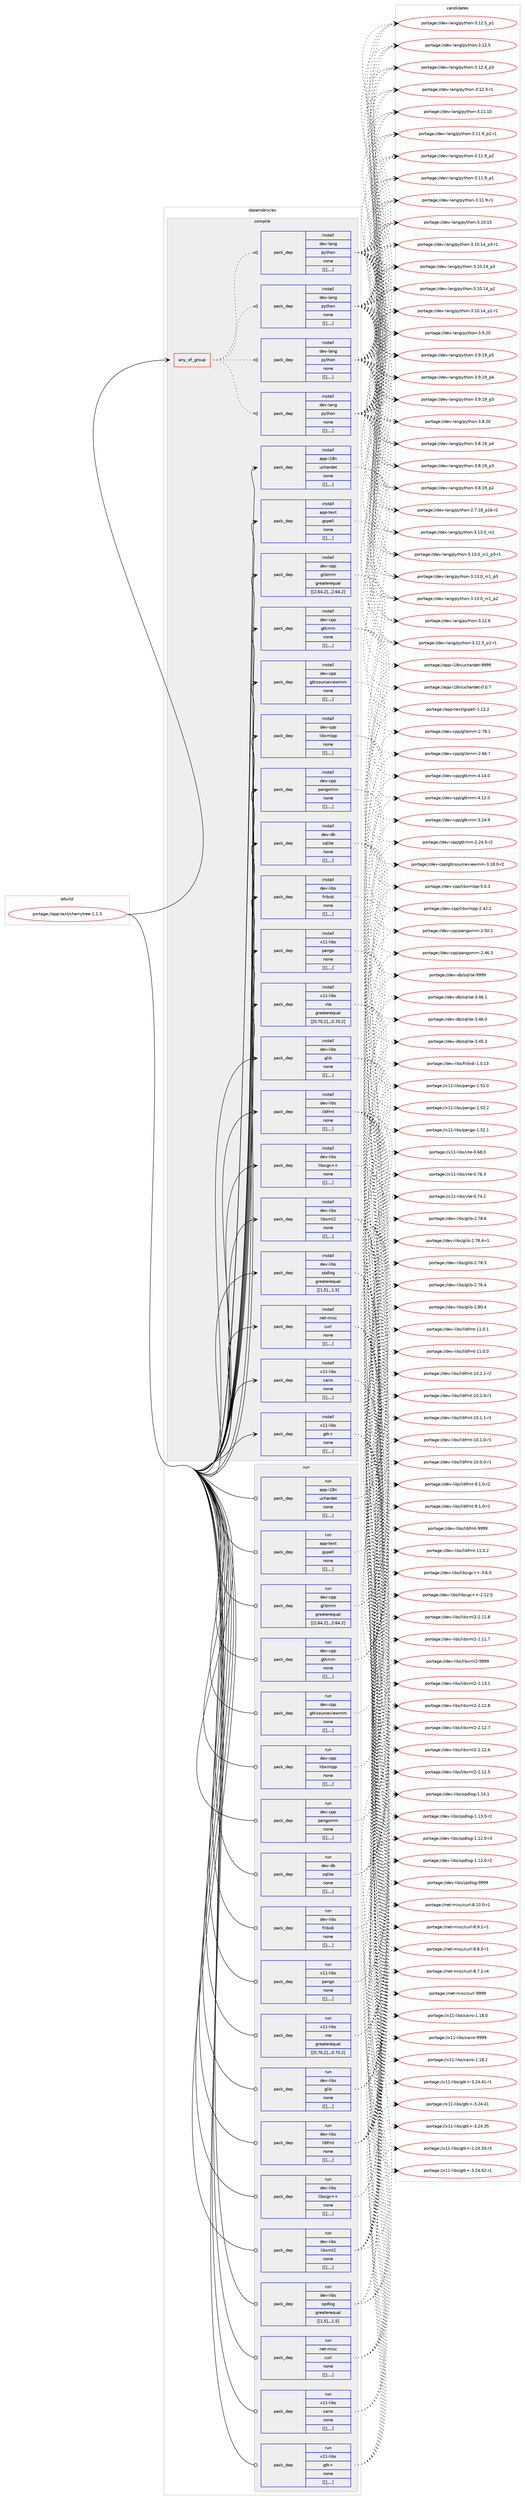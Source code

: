 digraph prolog {

# *************
# Graph options
# *************

newrank=true;
concentrate=true;
compound=true;
graph [rankdir=LR,fontname=Helvetica,fontsize=10,ranksep=1.5];#, ranksep=2.5, nodesep=0.2];
edge  [arrowhead=vee];
node  [fontname=Helvetica,fontsize=10];

# **********
# The ebuild
# **********

subgraph cluster_leftcol {
color=gray;
label=<<i>ebuild</i>>;
id [label="portage://app-text/cherrytree-1.1.3", color=red, width=4, href="../app-text/cherrytree-1.1.3.svg"];
}

# ****************
# The dependencies
# ****************

subgraph cluster_midcol {
color=gray;
label=<<i>dependencies</i>>;
subgraph cluster_compile {
fillcolor="#eeeeee";
style=filled;
label=<<i>compile</i>>;
subgraph any423 {
dependency54092 [label=<<TABLE BORDER="0" CELLBORDER="1" CELLSPACING="0" CELLPADDING="4"><TR><TD CELLPADDING="10">any_of_group</TD></TR></TABLE>>, shape=none, color=red];subgraph pack38692 {
dependency54093 [label=<<TABLE BORDER="0" CELLBORDER="1" CELLSPACING="0" CELLPADDING="4" WIDTH="220"><TR><TD ROWSPAN="6" CELLPADDING="30">pack_dep</TD></TR><TR><TD WIDTH="110">install</TD></TR><TR><TD>dev-lang</TD></TR><TR><TD>python</TD></TR><TR><TD>none</TD></TR><TR><TD>[[],,,,]</TD></TR></TABLE>>, shape=none, color=blue];
}
dependency54092:e -> dependency54093:w [weight=20,style="dotted",arrowhead="oinv"];
subgraph pack38693 {
dependency54094 [label=<<TABLE BORDER="0" CELLBORDER="1" CELLSPACING="0" CELLPADDING="4" WIDTH="220"><TR><TD ROWSPAN="6" CELLPADDING="30">pack_dep</TD></TR><TR><TD WIDTH="110">install</TD></TR><TR><TD>dev-lang</TD></TR><TR><TD>python</TD></TR><TR><TD>none</TD></TR><TR><TD>[[],,,,]</TD></TR></TABLE>>, shape=none, color=blue];
}
dependency54092:e -> dependency54094:w [weight=20,style="dotted",arrowhead="oinv"];
subgraph pack38694 {
dependency54095 [label=<<TABLE BORDER="0" CELLBORDER="1" CELLSPACING="0" CELLPADDING="4" WIDTH="220"><TR><TD ROWSPAN="6" CELLPADDING="30">pack_dep</TD></TR><TR><TD WIDTH="110">install</TD></TR><TR><TD>dev-lang</TD></TR><TR><TD>python</TD></TR><TR><TD>none</TD></TR><TR><TD>[[],,,,]</TD></TR></TABLE>>, shape=none, color=blue];
}
dependency54092:e -> dependency54095:w [weight=20,style="dotted",arrowhead="oinv"];
subgraph pack38695 {
dependency54096 [label=<<TABLE BORDER="0" CELLBORDER="1" CELLSPACING="0" CELLPADDING="4" WIDTH="220"><TR><TD ROWSPAN="6" CELLPADDING="30">pack_dep</TD></TR><TR><TD WIDTH="110">install</TD></TR><TR><TD>dev-lang</TD></TR><TR><TD>python</TD></TR><TR><TD>none</TD></TR><TR><TD>[[],,,,]</TD></TR></TABLE>>, shape=none, color=blue];
}
dependency54092:e -> dependency54096:w [weight=20,style="dotted",arrowhead="oinv"];
}
id:e -> dependency54092:w [weight=20,style="solid",arrowhead="vee"];
subgraph pack38696 {
dependency54097 [label=<<TABLE BORDER="0" CELLBORDER="1" CELLSPACING="0" CELLPADDING="4" WIDTH="220"><TR><TD ROWSPAN="6" CELLPADDING="30">pack_dep</TD></TR><TR><TD WIDTH="110">install</TD></TR><TR><TD>app-i18n</TD></TR><TR><TD>uchardet</TD></TR><TR><TD>none</TD></TR><TR><TD>[[],,,,]</TD></TR></TABLE>>, shape=none, color=blue];
}
id:e -> dependency54097:w [weight=20,style="solid",arrowhead="vee"];
subgraph pack38697 {
dependency54098 [label=<<TABLE BORDER="0" CELLBORDER="1" CELLSPACING="0" CELLPADDING="4" WIDTH="220"><TR><TD ROWSPAN="6" CELLPADDING="30">pack_dep</TD></TR><TR><TD WIDTH="110">install</TD></TR><TR><TD>app-text</TD></TR><TR><TD>gspell</TD></TR><TR><TD>none</TD></TR><TR><TD>[[],,,,]</TD></TR></TABLE>>, shape=none, color=blue];
}
id:e -> dependency54098:w [weight=20,style="solid",arrowhead="vee"];
subgraph pack38698 {
dependency54099 [label=<<TABLE BORDER="0" CELLBORDER="1" CELLSPACING="0" CELLPADDING="4" WIDTH="220"><TR><TD ROWSPAN="6" CELLPADDING="30">pack_dep</TD></TR><TR><TD WIDTH="110">install</TD></TR><TR><TD>dev-cpp</TD></TR><TR><TD>glibmm</TD></TR><TR><TD>greaterequal</TD></TR><TR><TD>[[2,64,2],,,2.64.2]</TD></TR></TABLE>>, shape=none, color=blue];
}
id:e -> dependency54099:w [weight=20,style="solid",arrowhead="vee"];
subgraph pack38699 {
dependency54100 [label=<<TABLE BORDER="0" CELLBORDER="1" CELLSPACING="0" CELLPADDING="4" WIDTH="220"><TR><TD ROWSPAN="6" CELLPADDING="30">pack_dep</TD></TR><TR><TD WIDTH="110">install</TD></TR><TR><TD>dev-cpp</TD></TR><TR><TD>gtkmm</TD></TR><TR><TD>none</TD></TR><TR><TD>[[],,,,]</TD></TR></TABLE>>, shape=none, color=blue];
}
id:e -> dependency54100:w [weight=20,style="solid",arrowhead="vee"];
subgraph pack38700 {
dependency54101 [label=<<TABLE BORDER="0" CELLBORDER="1" CELLSPACING="0" CELLPADDING="4" WIDTH="220"><TR><TD ROWSPAN="6" CELLPADDING="30">pack_dep</TD></TR><TR><TD WIDTH="110">install</TD></TR><TR><TD>dev-cpp</TD></TR><TR><TD>gtksourceviewmm</TD></TR><TR><TD>none</TD></TR><TR><TD>[[],,,,]</TD></TR></TABLE>>, shape=none, color=blue];
}
id:e -> dependency54101:w [weight=20,style="solid",arrowhead="vee"];
subgraph pack38701 {
dependency54102 [label=<<TABLE BORDER="0" CELLBORDER="1" CELLSPACING="0" CELLPADDING="4" WIDTH="220"><TR><TD ROWSPAN="6" CELLPADDING="30">pack_dep</TD></TR><TR><TD WIDTH="110">install</TD></TR><TR><TD>dev-cpp</TD></TR><TR><TD>libxmlpp</TD></TR><TR><TD>none</TD></TR><TR><TD>[[],,,,]</TD></TR></TABLE>>, shape=none, color=blue];
}
id:e -> dependency54102:w [weight=20,style="solid",arrowhead="vee"];
subgraph pack38702 {
dependency54103 [label=<<TABLE BORDER="0" CELLBORDER="1" CELLSPACING="0" CELLPADDING="4" WIDTH="220"><TR><TD ROWSPAN="6" CELLPADDING="30">pack_dep</TD></TR><TR><TD WIDTH="110">install</TD></TR><TR><TD>dev-cpp</TD></TR><TR><TD>pangomm</TD></TR><TR><TD>none</TD></TR><TR><TD>[[],,,,]</TD></TR></TABLE>>, shape=none, color=blue];
}
id:e -> dependency54103:w [weight=20,style="solid",arrowhead="vee"];
subgraph pack38703 {
dependency54104 [label=<<TABLE BORDER="0" CELLBORDER="1" CELLSPACING="0" CELLPADDING="4" WIDTH="220"><TR><TD ROWSPAN="6" CELLPADDING="30">pack_dep</TD></TR><TR><TD WIDTH="110">install</TD></TR><TR><TD>dev-db</TD></TR><TR><TD>sqlite</TD></TR><TR><TD>none</TD></TR><TR><TD>[[],,,,]</TD></TR></TABLE>>, shape=none, color=blue];
}
id:e -> dependency54104:w [weight=20,style="solid",arrowhead="vee"];
subgraph pack38704 {
dependency54105 [label=<<TABLE BORDER="0" CELLBORDER="1" CELLSPACING="0" CELLPADDING="4" WIDTH="220"><TR><TD ROWSPAN="6" CELLPADDING="30">pack_dep</TD></TR><TR><TD WIDTH="110">install</TD></TR><TR><TD>dev-libs</TD></TR><TR><TD>fribidi</TD></TR><TR><TD>none</TD></TR><TR><TD>[[],,,,]</TD></TR></TABLE>>, shape=none, color=blue];
}
id:e -> dependency54105:w [weight=20,style="solid",arrowhead="vee"];
subgraph pack38705 {
dependency54106 [label=<<TABLE BORDER="0" CELLBORDER="1" CELLSPACING="0" CELLPADDING="4" WIDTH="220"><TR><TD ROWSPAN="6" CELLPADDING="30">pack_dep</TD></TR><TR><TD WIDTH="110">install</TD></TR><TR><TD>dev-libs</TD></TR><TR><TD>glib</TD></TR><TR><TD>none</TD></TR><TR><TD>[[],,,,]</TD></TR></TABLE>>, shape=none, color=blue];
}
id:e -> dependency54106:w [weight=20,style="solid",arrowhead="vee"];
subgraph pack38706 {
dependency54107 [label=<<TABLE BORDER="0" CELLBORDER="1" CELLSPACING="0" CELLPADDING="4" WIDTH="220"><TR><TD ROWSPAN="6" CELLPADDING="30">pack_dep</TD></TR><TR><TD WIDTH="110">install</TD></TR><TR><TD>dev-libs</TD></TR><TR><TD>libfmt</TD></TR><TR><TD>none</TD></TR><TR><TD>[[],,,,]</TD></TR></TABLE>>, shape=none, color=blue];
}
id:e -> dependency54107:w [weight=20,style="solid",arrowhead="vee"];
subgraph pack38707 {
dependency54108 [label=<<TABLE BORDER="0" CELLBORDER="1" CELLSPACING="0" CELLPADDING="4" WIDTH="220"><TR><TD ROWSPAN="6" CELLPADDING="30">pack_dep</TD></TR><TR><TD WIDTH="110">install</TD></TR><TR><TD>dev-libs</TD></TR><TR><TD>libsigc++</TD></TR><TR><TD>none</TD></TR><TR><TD>[[],,,,]</TD></TR></TABLE>>, shape=none, color=blue];
}
id:e -> dependency54108:w [weight=20,style="solid",arrowhead="vee"];
subgraph pack38708 {
dependency54109 [label=<<TABLE BORDER="0" CELLBORDER="1" CELLSPACING="0" CELLPADDING="4" WIDTH="220"><TR><TD ROWSPAN="6" CELLPADDING="30">pack_dep</TD></TR><TR><TD WIDTH="110">install</TD></TR><TR><TD>dev-libs</TD></TR><TR><TD>libxml2</TD></TR><TR><TD>none</TD></TR><TR><TD>[[],,,,]</TD></TR></TABLE>>, shape=none, color=blue];
}
id:e -> dependency54109:w [weight=20,style="solid",arrowhead="vee"];
subgraph pack38709 {
dependency54110 [label=<<TABLE BORDER="0" CELLBORDER="1" CELLSPACING="0" CELLPADDING="4" WIDTH="220"><TR><TD ROWSPAN="6" CELLPADDING="30">pack_dep</TD></TR><TR><TD WIDTH="110">install</TD></TR><TR><TD>dev-libs</TD></TR><TR><TD>spdlog</TD></TR><TR><TD>greaterequal</TD></TR><TR><TD>[[1,5],,,1.5]</TD></TR></TABLE>>, shape=none, color=blue];
}
id:e -> dependency54110:w [weight=20,style="solid",arrowhead="vee"];
subgraph pack38710 {
dependency54111 [label=<<TABLE BORDER="0" CELLBORDER="1" CELLSPACING="0" CELLPADDING="4" WIDTH="220"><TR><TD ROWSPAN="6" CELLPADDING="30">pack_dep</TD></TR><TR><TD WIDTH="110">install</TD></TR><TR><TD>net-misc</TD></TR><TR><TD>curl</TD></TR><TR><TD>none</TD></TR><TR><TD>[[],,,,]</TD></TR></TABLE>>, shape=none, color=blue];
}
id:e -> dependency54111:w [weight=20,style="solid",arrowhead="vee"];
subgraph pack38711 {
dependency54112 [label=<<TABLE BORDER="0" CELLBORDER="1" CELLSPACING="0" CELLPADDING="4" WIDTH="220"><TR><TD ROWSPAN="6" CELLPADDING="30">pack_dep</TD></TR><TR><TD WIDTH="110">install</TD></TR><TR><TD>x11-libs</TD></TR><TR><TD>cairo</TD></TR><TR><TD>none</TD></TR><TR><TD>[[],,,,]</TD></TR></TABLE>>, shape=none, color=blue];
}
id:e -> dependency54112:w [weight=20,style="solid",arrowhead="vee"];
subgraph pack38712 {
dependency54113 [label=<<TABLE BORDER="0" CELLBORDER="1" CELLSPACING="0" CELLPADDING="4" WIDTH="220"><TR><TD ROWSPAN="6" CELLPADDING="30">pack_dep</TD></TR><TR><TD WIDTH="110">install</TD></TR><TR><TD>x11-libs</TD></TR><TR><TD>gtk+</TD></TR><TR><TD>none</TD></TR><TR><TD>[[],,,,]</TD></TR></TABLE>>, shape=none, color=blue];
}
id:e -> dependency54113:w [weight=20,style="solid",arrowhead="vee"];
subgraph pack38713 {
dependency54114 [label=<<TABLE BORDER="0" CELLBORDER="1" CELLSPACING="0" CELLPADDING="4" WIDTH="220"><TR><TD ROWSPAN="6" CELLPADDING="30">pack_dep</TD></TR><TR><TD WIDTH="110">install</TD></TR><TR><TD>x11-libs</TD></TR><TR><TD>pango</TD></TR><TR><TD>none</TD></TR><TR><TD>[[],,,,]</TD></TR></TABLE>>, shape=none, color=blue];
}
id:e -> dependency54114:w [weight=20,style="solid",arrowhead="vee"];
subgraph pack38714 {
dependency54115 [label=<<TABLE BORDER="0" CELLBORDER="1" CELLSPACING="0" CELLPADDING="4" WIDTH="220"><TR><TD ROWSPAN="6" CELLPADDING="30">pack_dep</TD></TR><TR><TD WIDTH="110">install</TD></TR><TR><TD>x11-libs</TD></TR><TR><TD>vte</TD></TR><TR><TD>greaterequal</TD></TR><TR><TD>[[0,70,2],,,0.70.2]</TD></TR></TABLE>>, shape=none, color=blue];
}
id:e -> dependency54115:w [weight=20,style="solid",arrowhead="vee"];
}
subgraph cluster_compileandrun {
fillcolor="#eeeeee";
style=filled;
label=<<i>compile and run</i>>;
}
subgraph cluster_run {
fillcolor="#eeeeee";
style=filled;
label=<<i>run</i>>;
subgraph pack38715 {
dependency54116 [label=<<TABLE BORDER="0" CELLBORDER="1" CELLSPACING="0" CELLPADDING="4" WIDTH="220"><TR><TD ROWSPAN="6" CELLPADDING="30">pack_dep</TD></TR><TR><TD WIDTH="110">run</TD></TR><TR><TD>app-i18n</TD></TR><TR><TD>uchardet</TD></TR><TR><TD>none</TD></TR><TR><TD>[[],,,,]</TD></TR></TABLE>>, shape=none, color=blue];
}
id:e -> dependency54116:w [weight=20,style="solid",arrowhead="odot"];
subgraph pack38716 {
dependency54117 [label=<<TABLE BORDER="0" CELLBORDER="1" CELLSPACING="0" CELLPADDING="4" WIDTH="220"><TR><TD ROWSPAN="6" CELLPADDING="30">pack_dep</TD></TR><TR><TD WIDTH="110">run</TD></TR><TR><TD>app-text</TD></TR><TR><TD>gspell</TD></TR><TR><TD>none</TD></TR><TR><TD>[[],,,,]</TD></TR></TABLE>>, shape=none, color=blue];
}
id:e -> dependency54117:w [weight=20,style="solid",arrowhead="odot"];
subgraph pack38717 {
dependency54118 [label=<<TABLE BORDER="0" CELLBORDER="1" CELLSPACING="0" CELLPADDING="4" WIDTH="220"><TR><TD ROWSPAN="6" CELLPADDING="30">pack_dep</TD></TR><TR><TD WIDTH="110">run</TD></TR><TR><TD>dev-cpp</TD></TR><TR><TD>glibmm</TD></TR><TR><TD>greaterequal</TD></TR><TR><TD>[[2,64,2],,,2.64.2]</TD></TR></TABLE>>, shape=none, color=blue];
}
id:e -> dependency54118:w [weight=20,style="solid",arrowhead="odot"];
subgraph pack38718 {
dependency54119 [label=<<TABLE BORDER="0" CELLBORDER="1" CELLSPACING="0" CELLPADDING="4" WIDTH="220"><TR><TD ROWSPAN="6" CELLPADDING="30">pack_dep</TD></TR><TR><TD WIDTH="110">run</TD></TR><TR><TD>dev-cpp</TD></TR><TR><TD>gtkmm</TD></TR><TR><TD>none</TD></TR><TR><TD>[[],,,,]</TD></TR></TABLE>>, shape=none, color=blue];
}
id:e -> dependency54119:w [weight=20,style="solid",arrowhead="odot"];
subgraph pack38719 {
dependency54120 [label=<<TABLE BORDER="0" CELLBORDER="1" CELLSPACING="0" CELLPADDING="4" WIDTH="220"><TR><TD ROWSPAN="6" CELLPADDING="30">pack_dep</TD></TR><TR><TD WIDTH="110">run</TD></TR><TR><TD>dev-cpp</TD></TR><TR><TD>gtksourceviewmm</TD></TR><TR><TD>none</TD></TR><TR><TD>[[],,,,]</TD></TR></TABLE>>, shape=none, color=blue];
}
id:e -> dependency54120:w [weight=20,style="solid",arrowhead="odot"];
subgraph pack38720 {
dependency54121 [label=<<TABLE BORDER="0" CELLBORDER="1" CELLSPACING="0" CELLPADDING="4" WIDTH="220"><TR><TD ROWSPAN="6" CELLPADDING="30">pack_dep</TD></TR><TR><TD WIDTH="110">run</TD></TR><TR><TD>dev-cpp</TD></TR><TR><TD>libxmlpp</TD></TR><TR><TD>none</TD></TR><TR><TD>[[],,,,]</TD></TR></TABLE>>, shape=none, color=blue];
}
id:e -> dependency54121:w [weight=20,style="solid",arrowhead="odot"];
subgraph pack38721 {
dependency54122 [label=<<TABLE BORDER="0" CELLBORDER="1" CELLSPACING="0" CELLPADDING="4" WIDTH="220"><TR><TD ROWSPAN="6" CELLPADDING="30">pack_dep</TD></TR><TR><TD WIDTH="110">run</TD></TR><TR><TD>dev-cpp</TD></TR><TR><TD>pangomm</TD></TR><TR><TD>none</TD></TR><TR><TD>[[],,,,]</TD></TR></TABLE>>, shape=none, color=blue];
}
id:e -> dependency54122:w [weight=20,style="solid",arrowhead="odot"];
subgraph pack38722 {
dependency54123 [label=<<TABLE BORDER="0" CELLBORDER="1" CELLSPACING="0" CELLPADDING="4" WIDTH="220"><TR><TD ROWSPAN="6" CELLPADDING="30">pack_dep</TD></TR><TR><TD WIDTH="110">run</TD></TR><TR><TD>dev-db</TD></TR><TR><TD>sqlite</TD></TR><TR><TD>none</TD></TR><TR><TD>[[],,,,]</TD></TR></TABLE>>, shape=none, color=blue];
}
id:e -> dependency54123:w [weight=20,style="solid",arrowhead="odot"];
subgraph pack38723 {
dependency54124 [label=<<TABLE BORDER="0" CELLBORDER="1" CELLSPACING="0" CELLPADDING="4" WIDTH="220"><TR><TD ROWSPAN="6" CELLPADDING="30">pack_dep</TD></TR><TR><TD WIDTH="110">run</TD></TR><TR><TD>dev-libs</TD></TR><TR><TD>fribidi</TD></TR><TR><TD>none</TD></TR><TR><TD>[[],,,,]</TD></TR></TABLE>>, shape=none, color=blue];
}
id:e -> dependency54124:w [weight=20,style="solid",arrowhead="odot"];
subgraph pack38724 {
dependency54125 [label=<<TABLE BORDER="0" CELLBORDER="1" CELLSPACING="0" CELLPADDING="4" WIDTH="220"><TR><TD ROWSPAN="6" CELLPADDING="30">pack_dep</TD></TR><TR><TD WIDTH="110">run</TD></TR><TR><TD>dev-libs</TD></TR><TR><TD>glib</TD></TR><TR><TD>none</TD></TR><TR><TD>[[],,,,]</TD></TR></TABLE>>, shape=none, color=blue];
}
id:e -> dependency54125:w [weight=20,style="solid",arrowhead="odot"];
subgraph pack38725 {
dependency54126 [label=<<TABLE BORDER="0" CELLBORDER="1" CELLSPACING="0" CELLPADDING="4" WIDTH="220"><TR><TD ROWSPAN="6" CELLPADDING="30">pack_dep</TD></TR><TR><TD WIDTH="110">run</TD></TR><TR><TD>dev-libs</TD></TR><TR><TD>libfmt</TD></TR><TR><TD>none</TD></TR><TR><TD>[[],,,,]</TD></TR></TABLE>>, shape=none, color=blue];
}
id:e -> dependency54126:w [weight=20,style="solid",arrowhead="odot"];
subgraph pack38726 {
dependency54127 [label=<<TABLE BORDER="0" CELLBORDER="1" CELLSPACING="0" CELLPADDING="4" WIDTH="220"><TR><TD ROWSPAN="6" CELLPADDING="30">pack_dep</TD></TR><TR><TD WIDTH="110">run</TD></TR><TR><TD>dev-libs</TD></TR><TR><TD>libsigc++</TD></TR><TR><TD>none</TD></TR><TR><TD>[[],,,,]</TD></TR></TABLE>>, shape=none, color=blue];
}
id:e -> dependency54127:w [weight=20,style="solid",arrowhead="odot"];
subgraph pack38727 {
dependency54128 [label=<<TABLE BORDER="0" CELLBORDER="1" CELLSPACING="0" CELLPADDING="4" WIDTH="220"><TR><TD ROWSPAN="6" CELLPADDING="30">pack_dep</TD></TR><TR><TD WIDTH="110">run</TD></TR><TR><TD>dev-libs</TD></TR><TR><TD>libxml2</TD></TR><TR><TD>none</TD></TR><TR><TD>[[],,,,]</TD></TR></TABLE>>, shape=none, color=blue];
}
id:e -> dependency54128:w [weight=20,style="solid",arrowhead="odot"];
subgraph pack38728 {
dependency54129 [label=<<TABLE BORDER="0" CELLBORDER="1" CELLSPACING="0" CELLPADDING="4" WIDTH="220"><TR><TD ROWSPAN="6" CELLPADDING="30">pack_dep</TD></TR><TR><TD WIDTH="110">run</TD></TR><TR><TD>dev-libs</TD></TR><TR><TD>spdlog</TD></TR><TR><TD>greaterequal</TD></TR><TR><TD>[[1,5],,,1.5]</TD></TR></TABLE>>, shape=none, color=blue];
}
id:e -> dependency54129:w [weight=20,style="solid",arrowhead="odot"];
subgraph pack38729 {
dependency54130 [label=<<TABLE BORDER="0" CELLBORDER="1" CELLSPACING="0" CELLPADDING="4" WIDTH="220"><TR><TD ROWSPAN="6" CELLPADDING="30">pack_dep</TD></TR><TR><TD WIDTH="110">run</TD></TR><TR><TD>net-misc</TD></TR><TR><TD>curl</TD></TR><TR><TD>none</TD></TR><TR><TD>[[],,,,]</TD></TR></TABLE>>, shape=none, color=blue];
}
id:e -> dependency54130:w [weight=20,style="solid",arrowhead="odot"];
subgraph pack38730 {
dependency54131 [label=<<TABLE BORDER="0" CELLBORDER="1" CELLSPACING="0" CELLPADDING="4" WIDTH="220"><TR><TD ROWSPAN="6" CELLPADDING="30">pack_dep</TD></TR><TR><TD WIDTH="110">run</TD></TR><TR><TD>x11-libs</TD></TR><TR><TD>cairo</TD></TR><TR><TD>none</TD></TR><TR><TD>[[],,,,]</TD></TR></TABLE>>, shape=none, color=blue];
}
id:e -> dependency54131:w [weight=20,style="solid",arrowhead="odot"];
subgraph pack38731 {
dependency54132 [label=<<TABLE BORDER="0" CELLBORDER="1" CELLSPACING="0" CELLPADDING="4" WIDTH="220"><TR><TD ROWSPAN="6" CELLPADDING="30">pack_dep</TD></TR><TR><TD WIDTH="110">run</TD></TR><TR><TD>x11-libs</TD></TR><TR><TD>gtk+</TD></TR><TR><TD>none</TD></TR><TR><TD>[[],,,,]</TD></TR></TABLE>>, shape=none, color=blue];
}
id:e -> dependency54132:w [weight=20,style="solid",arrowhead="odot"];
subgraph pack38732 {
dependency54133 [label=<<TABLE BORDER="0" CELLBORDER="1" CELLSPACING="0" CELLPADDING="4" WIDTH="220"><TR><TD ROWSPAN="6" CELLPADDING="30">pack_dep</TD></TR><TR><TD WIDTH="110">run</TD></TR><TR><TD>x11-libs</TD></TR><TR><TD>pango</TD></TR><TR><TD>none</TD></TR><TR><TD>[[],,,,]</TD></TR></TABLE>>, shape=none, color=blue];
}
id:e -> dependency54133:w [weight=20,style="solid",arrowhead="odot"];
subgraph pack38733 {
dependency54134 [label=<<TABLE BORDER="0" CELLBORDER="1" CELLSPACING="0" CELLPADDING="4" WIDTH="220"><TR><TD ROWSPAN="6" CELLPADDING="30">pack_dep</TD></TR><TR><TD WIDTH="110">run</TD></TR><TR><TD>x11-libs</TD></TR><TR><TD>vte</TD></TR><TR><TD>greaterequal</TD></TR><TR><TD>[[0,70,2],,,0.70.2]</TD></TR></TABLE>>, shape=none, color=blue];
}
id:e -> dependency54134:w [weight=20,style="solid",arrowhead="odot"];
}
}

# **************
# The candidates
# **************

subgraph cluster_choices {
rank=same;
color=gray;
label=<<i>candidates</i>>;

subgraph choice38692 {
color=black;
nodesep=1;
choice10010111845108971101034711212111610411111045514649514648951149950 [label="portage://dev-lang/python-3.13.0_rc2", color=red, width=4,href="../dev-lang/python-3.13.0_rc2.svg"];
choice1001011184510897110103471121211161041111104551464951464895114994995112514511449 [label="portage://dev-lang/python-3.13.0_rc1_p3-r1", color=red, width=4,href="../dev-lang/python-3.13.0_rc1_p3-r1.svg"];
choice100101118451089711010347112121116104111110455146495146489511499499511251 [label="portage://dev-lang/python-3.13.0_rc1_p3", color=red, width=4,href="../dev-lang/python-3.13.0_rc1_p3.svg"];
choice100101118451089711010347112121116104111110455146495146489511499499511250 [label="portage://dev-lang/python-3.13.0_rc1_p2", color=red, width=4,href="../dev-lang/python-3.13.0_rc1_p2.svg"];
choice10010111845108971101034711212111610411111045514649504654 [label="portage://dev-lang/python-3.12.6", color=red, width=4,href="../dev-lang/python-3.12.6.svg"];
choice1001011184510897110103471121211161041111104551464950465395112494511449 [label="portage://dev-lang/python-3.12.5_p1-r1", color=red, width=4,href="../dev-lang/python-3.12.5_p1-r1.svg"];
choice100101118451089711010347112121116104111110455146495046539511249 [label="portage://dev-lang/python-3.12.5_p1", color=red, width=4,href="../dev-lang/python-3.12.5_p1.svg"];
choice10010111845108971101034711212111610411111045514649504653 [label="portage://dev-lang/python-3.12.5", color=red, width=4,href="../dev-lang/python-3.12.5.svg"];
choice100101118451089711010347112121116104111110455146495046529511251 [label="portage://dev-lang/python-3.12.4_p3", color=red, width=4,href="../dev-lang/python-3.12.4_p3.svg"];
choice100101118451089711010347112121116104111110455146495046514511449 [label="portage://dev-lang/python-3.12.3-r1", color=red, width=4,href="../dev-lang/python-3.12.3-r1.svg"];
choice1001011184510897110103471121211161041111104551464949464948 [label="portage://dev-lang/python-3.11.10", color=red, width=4,href="../dev-lang/python-3.11.10.svg"];
choice1001011184510897110103471121211161041111104551464949465795112504511449 [label="portage://dev-lang/python-3.11.9_p2-r1", color=red, width=4,href="../dev-lang/python-3.11.9_p2-r1.svg"];
choice100101118451089711010347112121116104111110455146494946579511250 [label="portage://dev-lang/python-3.11.9_p2", color=red, width=4,href="../dev-lang/python-3.11.9_p2.svg"];
choice100101118451089711010347112121116104111110455146494946579511249 [label="portage://dev-lang/python-3.11.9_p1", color=red, width=4,href="../dev-lang/python-3.11.9_p1.svg"];
choice100101118451089711010347112121116104111110455146494946574511449 [label="portage://dev-lang/python-3.11.9-r1", color=red, width=4,href="../dev-lang/python-3.11.9-r1.svg"];
choice1001011184510897110103471121211161041111104551464948464953 [label="portage://dev-lang/python-3.10.15", color=red, width=4,href="../dev-lang/python-3.10.15.svg"];
choice100101118451089711010347112121116104111110455146494846495295112514511449 [label="portage://dev-lang/python-3.10.14_p3-r1", color=red, width=4,href="../dev-lang/python-3.10.14_p3-r1.svg"];
choice10010111845108971101034711212111610411111045514649484649529511251 [label="portage://dev-lang/python-3.10.14_p3", color=red, width=4,href="../dev-lang/python-3.10.14_p3.svg"];
choice10010111845108971101034711212111610411111045514649484649529511250 [label="portage://dev-lang/python-3.10.14_p2", color=red, width=4,href="../dev-lang/python-3.10.14_p2.svg"];
choice100101118451089711010347112121116104111110455146494846495295112494511449 [label="portage://dev-lang/python-3.10.14_p1-r1", color=red, width=4,href="../dev-lang/python-3.10.14_p1-r1.svg"];
choice10010111845108971101034711212111610411111045514657465048 [label="portage://dev-lang/python-3.9.20", color=red, width=4,href="../dev-lang/python-3.9.20.svg"];
choice100101118451089711010347112121116104111110455146574649579511253 [label="portage://dev-lang/python-3.9.19_p5", color=red, width=4,href="../dev-lang/python-3.9.19_p5.svg"];
choice100101118451089711010347112121116104111110455146574649579511252 [label="portage://dev-lang/python-3.9.19_p4", color=red, width=4,href="../dev-lang/python-3.9.19_p4.svg"];
choice100101118451089711010347112121116104111110455146574649579511251 [label="portage://dev-lang/python-3.9.19_p3", color=red, width=4,href="../dev-lang/python-3.9.19_p3.svg"];
choice10010111845108971101034711212111610411111045514656465048 [label="portage://dev-lang/python-3.8.20", color=red, width=4,href="../dev-lang/python-3.8.20.svg"];
choice100101118451089711010347112121116104111110455146564649579511252 [label="portage://dev-lang/python-3.8.19_p4", color=red, width=4,href="../dev-lang/python-3.8.19_p4.svg"];
choice100101118451089711010347112121116104111110455146564649579511251 [label="portage://dev-lang/python-3.8.19_p3", color=red, width=4,href="../dev-lang/python-3.8.19_p3.svg"];
choice100101118451089711010347112121116104111110455146564649579511250 [label="portage://dev-lang/python-3.8.19_p2", color=red, width=4,href="../dev-lang/python-3.8.19_p2.svg"];
choice100101118451089711010347112121116104111110455046554649569511249544511450 [label="portage://dev-lang/python-2.7.18_p16-r2", color=red, width=4,href="../dev-lang/python-2.7.18_p16-r2.svg"];
dependency54093:e -> choice10010111845108971101034711212111610411111045514649514648951149950:w [style=dotted,weight="100"];
dependency54093:e -> choice1001011184510897110103471121211161041111104551464951464895114994995112514511449:w [style=dotted,weight="100"];
dependency54093:e -> choice100101118451089711010347112121116104111110455146495146489511499499511251:w [style=dotted,weight="100"];
dependency54093:e -> choice100101118451089711010347112121116104111110455146495146489511499499511250:w [style=dotted,weight="100"];
dependency54093:e -> choice10010111845108971101034711212111610411111045514649504654:w [style=dotted,weight="100"];
dependency54093:e -> choice1001011184510897110103471121211161041111104551464950465395112494511449:w [style=dotted,weight="100"];
dependency54093:e -> choice100101118451089711010347112121116104111110455146495046539511249:w [style=dotted,weight="100"];
dependency54093:e -> choice10010111845108971101034711212111610411111045514649504653:w [style=dotted,weight="100"];
dependency54093:e -> choice100101118451089711010347112121116104111110455146495046529511251:w [style=dotted,weight="100"];
dependency54093:e -> choice100101118451089711010347112121116104111110455146495046514511449:w [style=dotted,weight="100"];
dependency54093:e -> choice1001011184510897110103471121211161041111104551464949464948:w [style=dotted,weight="100"];
dependency54093:e -> choice1001011184510897110103471121211161041111104551464949465795112504511449:w [style=dotted,weight="100"];
dependency54093:e -> choice100101118451089711010347112121116104111110455146494946579511250:w [style=dotted,weight="100"];
dependency54093:e -> choice100101118451089711010347112121116104111110455146494946579511249:w [style=dotted,weight="100"];
dependency54093:e -> choice100101118451089711010347112121116104111110455146494946574511449:w [style=dotted,weight="100"];
dependency54093:e -> choice1001011184510897110103471121211161041111104551464948464953:w [style=dotted,weight="100"];
dependency54093:e -> choice100101118451089711010347112121116104111110455146494846495295112514511449:w [style=dotted,weight="100"];
dependency54093:e -> choice10010111845108971101034711212111610411111045514649484649529511251:w [style=dotted,weight="100"];
dependency54093:e -> choice10010111845108971101034711212111610411111045514649484649529511250:w [style=dotted,weight="100"];
dependency54093:e -> choice100101118451089711010347112121116104111110455146494846495295112494511449:w [style=dotted,weight="100"];
dependency54093:e -> choice10010111845108971101034711212111610411111045514657465048:w [style=dotted,weight="100"];
dependency54093:e -> choice100101118451089711010347112121116104111110455146574649579511253:w [style=dotted,weight="100"];
dependency54093:e -> choice100101118451089711010347112121116104111110455146574649579511252:w [style=dotted,weight="100"];
dependency54093:e -> choice100101118451089711010347112121116104111110455146574649579511251:w [style=dotted,weight="100"];
dependency54093:e -> choice10010111845108971101034711212111610411111045514656465048:w [style=dotted,weight="100"];
dependency54093:e -> choice100101118451089711010347112121116104111110455146564649579511252:w [style=dotted,weight="100"];
dependency54093:e -> choice100101118451089711010347112121116104111110455146564649579511251:w [style=dotted,weight="100"];
dependency54093:e -> choice100101118451089711010347112121116104111110455146564649579511250:w [style=dotted,weight="100"];
dependency54093:e -> choice100101118451089711010347112121116104111110455046554649569511249544511450:w [style=dotted,weight="100"];
}
subgraph choice38693 {
color=black;
nodesep=1;
choice10010111845108971101034711212111610411111045514649514648951149950 [label="portage://dev-lang/python-3.13.0_rc2", color=red, width=4,href="../dev-lang/python-3.13.0_rc2.svg"];
choice1001011184510897110103471121211161041111104551464951464895114994995112514511449 [label="portage://dev-lang/python-3.13.0_rc1_p3-r1", color=red, width=4,href="../dev-lang/python-3.13.0_rc1_p3-r1.svg"];
choice100101118451089711010347112121116104111110455146495146489511499499511251 [label="portage://dev-lang/python-3.13.0_rc1_p3", color=red, width=4,href="../dev-lang/python-3.13.0_rc1_p3.svg"];
choice100101118451089711010347112121116104111110455146495146489511499499511250 [label="portage://dev-lang/python-3.13.0_rc1_p2", color=red, width=4,href="../dev-lang/python-3.13.0_rc1_p2.svg"];
choice10010111845108971101034711212111610411111045514649504654 [label="portage://dev-lang/python-3.12.6", color=red, width=4,href="../dev-lang/python-3.12.6.svg"];
choice1001011184510897110103471121211161041111104551464950465395112494511449 [label="portage://dev-lang/python-3.12.5_p1-r1", color=red, width=4,href="../dev-lang/python-3.12.5_p1-r1.svg"];
choice100101118451089711010347112121116104111110455146495046539511249 [label="portage://dev-lang/python-3.12.5_p1", color=red, width=4,href="../dev-lang/python-3.12.5_p1.svg"];
choice10010111845108971101034711212111610411111045514649504653 [label="portage://dev-lang/python-3.12.5", color=red, width=4,href="../dev-lang/python-3.12.5.svg"];
choice100101118451089711010347112121116104111110455146495046529511251 [label="portage://dev-lang/python-3.12.4_p3", color=red, width=4,href="../dev-lang/python-3.12.4_p3.svg"];
choice100101118451089711010347112121116104111110455146495046514511449 [label="portage://dev-lang/python-3.12.3-r1", color=red, width=4,href="../dev-lang/python-3.12.3-r1.svg"];
choice1001011184510897110103471121211161041111104551464949464948 [label="portage://dev-lang/python-3.11.10", color=red, width=4,href="../dev-lang/python-3.11.10.svg"];
choice1001011184510897110103471121211161041111104551464949465795112504511449 [label="portage://dev-lang/python-3.11.9_p2-r1", color=red, width=4,href="../dev-lang/python-3.11.9_p2-r1.svg"];
choice100101118451089711010347112121116104111110455146494946579511250 [label="portage://dev-lang/python-3.11.9_p2", color=red, width=4,href="../dev-lang/python-3.11.9_p2.svg"];
choice100101118451089711010347112121116104111110455146494946579511249 [label="portage://dev-lang/python-3.11.9_p1", color=red, width=4,href="../dev-lang/python-3.11.9_p1.svg"];
choice100101118451089711010347112121116104111110455146494946574511449 [label="portage://dev-lang/python-3.11.9-r1", color=red, width=4,href="../dev-lang/python-3.11.9-r1.svg"];
choice1001011184510897110103471121211161041111104551464948464953 [label="portage://dev-lang/python-3.10.15", color=red, width=4,href="../dev-lang/python-3.10.15.svg"];
choice100101118451089711010347112121116104111110455146494846495295112514511449 [label="portage://dev-lang/python-3.10.14_p3-r1", color=red, width=4,href="../dev-lang/python-3.10.14_p3-r1.svg"];
choice10010111845108971101034711212111610411111045514649484649529511251 [label="portage://dev-lang/python-3.10.14_p3", color=red, width=4,href="../dev-lang/python-3.10.14_p3.svg"];
choice10010111845108971101034711212111610411111045514649484649529511250 [label="portage://dev-lang/python-3.10.14_p2", color=red, width=4,href="../dev-lang/python-3.10.14_p2.svg"];
choice100101118451089711010347112121116104111110455146494846495295112494511449 [label="portage://dev-lang/python-3.10.14_p1-r1", color=red, width=4,href="../dev-lang/python-3.10.14_p1-r1.svg"];
choice10010111845108971101034711212111610411111045514657465048 [label="portage://dev-lang/python-3.9.20", color=red, width=4,href="../dev-lang/python-3.9.20.svg"];
choice100101118451089711010347112121116104111110455146574649579511253 [label="portage://dev-lang/python-3.9.19_p5", color=red, width=4,href="../dev-lang/python-3.9.19_p5.svg"];
choice100101118451089711010347112121116104111110455146574649579511252 [label="portage://dev-lang/python-3.9.19_p4", color=red, width=4,href="../dev-lang/python-3.9.19_p4.svg"];
choice100101118451089711010347112121116104111110455146574649579511251 [label="portage://dev-lang/python-3.9.19_p3", color=red, width=4,href="../dev-lang/python-3.9.19_p3.svg"];
choice10010111845108971101034711212111610411111045514656465048 [label="portage://dev-lang/python-3.8.20", color=red, width=4,href="../dev-lang/python-3.8.20.svg"];
choice100101118451089711010347112121116104111110455146564649579511252 [label="portage://dev-lang/python-3.8.19_p4", color=red, width=4,href="../dev-lang/python-3.8.19_p4.svg"];
choice100101118451089711010347112121116104111110455146564649579511251 [label="portage://dev-lang/python-3.8.19_p3", color=red, width=4,href="../dev-lang/python-3.8.19_p3.svg"];
choice100101118451089711010347112121116104111110455146564649579511250 [label="portage://dev-lang/python-3.8.19_p2", color=red, width=4,href="../dev-lang/python-3.8.19_p2.svg"];
choice100101118451089711010347112121116104111110455046554649569511249544511450 [label="portage://dev-lang/python-2.7.18_p16-r2", color=red, width=4,href="../dev-lang/python-2.7.18_p16-r2.svg"];
dependency54094:e -> choice10010111845108971101034711212111610411111045514649514648951149950:w [style=dotted,weight="100"];
dependency54094:e -> choice1001011184510897110103471121211161041111104551464951464895114994995112514511449:w [style=dotted,weight="100"];
dependency54094:e -> choice100101118451089711010347112121116104111110455146495146489511499499511251:w [style=dotted,weight="100"];
dependency54094:e -> choice100101118451089711010347112121116104111110455146495146489511499499511250:w [style=dotted,weight="100"];
dependency54094:e -> choice10010111845108971101034711212111610411111045514649504654:w [style=dotted,weight="100"];
dependency54094:e -> choice1001011184510897110103471121211161041111104551464950465395112494511449:w [style=dotted,weight="100"];
dependency54094:e -> choice100101118451089711010347112121116104111110455146495046539511249:w [style=dotted,weight="100"];
dependency54094:e -> choice10010111845108971101034711212111610411111045514649504653:w [style=dotted,weight="100"];
dependency54094:e -> choice100101118451089711010347112121116104111110455146495046529511251:w [style=dotted,weight="100"];
dependency54094:e -> choice100101118451089711010347112121116104111110455146495046514511449:w [style=dotted,weight="100"];
dependency54094:e -> choice1001011184510897110103471121211161041111104551464949464948:w [style=dotted,weight="100"];
dependency54094:e -> choice1001011184510897110103471121211161041111104551464949465795112504511449:w [style=dotted,weight="100"];
dependency54094:e -> choice100101118451089711010347112121116104111110455146494946579511250:w [style=dotted,weight="100"];
dependency54094:e -> choice100101118451089711010347112121116104111110455146494946579511249:w [style=dotted,weight="100"];
dependency54094:e -> choice100101118451089711010347112121116104111110455146494946574511449:w [style=dotted,weight="100"];
dependency54094:e -> choice1001011184510897110103471121211161041111104551464948464953:w [style=dotted,weight="100"];
dependency54094:e -> choice100101118451089711010347112121116104111110455146494846495295112514511449:w [style=dotted,weight="100"];
dependency54094:e -> choice10010111845108971101034711212111610411111045514649484649529511251:w [style=dotted,weight="100"];
dependency54094:e -> choice10010111845108971101034711212111610411111045514649484649529511250:w [style=dotted,weight="100"];
dependency54094:e -> choice100101118451089711010347112121116104111110455146494846495295112494511449:w [style=dotted,weight="100"];
dependency54094:e -> choice10010111845108971101034711212111610411111045514657465048:w [style=dotted,weight="100"];
dependency54094:e -> choice100101118451089711010347112121116104111110455146574649579511253:w [style=dotted,weight="100"];
dependency54094:e -> choice100101118451089711010347112121116104111110455146574649579511252:w [style=dotted,weight="100"];
dependency54094:e -> choice100101118451089711010347112121116104111110455146574649579511251:w [style=dotted,weight="100"];
dependency54094:e -> choice10010111845108971101034711212111610411111045514656465048:w [style=dotted,weight="100"];
dependency54094:e -> choice100101118451089711010347112121116104111110455146564649579511252:w [style=dotted,weight="100"];
dependency54094:e -> choice100101118451089711010347112121116104111110455146564649579511251:w [style=dotted,weight="100"];
dependency54094:e -> choice100101118451089711010347112121116104111110455146564649579511250:w [style=dotted,weight="100"];
dependency54094:e -> choice100101118451089711010347112121116104111110455046554649569511249544511450:w [style=dotted,weight="100"];
}
subgraph choice38694 {
color=black;
nodesep=1;
choice10010111845108971101034711212111610411111045514649514648951149950 [label="portage://dev-lang/python-3.13.0_rc2", color=red, width=4,href="../dev-lang/python-3.13.0_rc2.svg"];
choice1001011184510897110103471121211161041111104551464951464895114994995112514511449 [label="portage://dev-lang/python-3.13.0_rc1_p3-r1", color=red, width=4,href="../dev-lang/python-3.13.0_rc1_p3-r1.svg"];
choice100101118451089711010347112121116104111110455146495146489511499499511251 [label="portage://dev-lang/python-3.13.0_rc1_p3", color=red, width=4,href="../dev-lang/python-3.13.0_rc1_p3.svg"];
choice100101118451089711010347112121116104111110455146495146489511499499511250 [label="portage://dev-lang/python-3.13.0_rc1_p2", color=red, width=4,href="../dev-lang/python-3.13.0_rc1_p2.svg"];
choice10010111845108971101034711212111610411111045514649504654 [label="portage://dev-lang/python-3.12.6", color=red, width=4,href="../dev-lang/python-3.12.6.svg"];
choice1001011184510897110103471121211161041111104551464950465395112494511449 [label="portage://dev-lang/python-3.12.5_p1-r1", color=red, width=4,href="../dev-lang/python-3.12.5_p1-r1.svg"];
choice100101118451089711010347112121116104111110455146495046539511249 [label="portage://dev-lang/python-3.12.5_p1", color=red, width=4,href="../dev-lang/python-3.12.5_p1.svg"];
choice10010111845108971101034711212111610411111045514649504653 [label="portage://dev-lang/python-3.12.5", color=red, width=4,href="../dev-lang/python-3.12.5.svg"];
choice100101118451089711010347112121116104111110455146495046529511251 [label="portage://dev-lang/python-3.12.4_p3", color=red, width=4,href="../dev-lang/python-3.12.4_p3.svg"];
choice100101118451089711010347112121116104111110455146495046514511449 [label="portage://dev-lang/python-3.12.3-r1", color=red, width=4,href="../dev-lang/python-3.12.3-r1.svg"];
choice1001011184510897110103471121211161041111104551464949464948 [label="portage://dev-lang/python-3.11.10", color=red, width=4,href="../dev-lang/python-3.11.10.svg"];
choice1001011184510897110103471121211161041111104551464949465795112504511449 [label="portage://dev-lang/python-3.11.9_p2-r1", color=red, width=4,href="../dev-lang/python-3.11.9_p2-r1.svg"];
choice100101118451089711010347112121116104111110455146494946579511250 [label="portage://dev-lang/python-3.11.9_p2", color=red, width=4,href="../dev-lang/python-3.11.9_p2.svg"];
choice100101118451089711010347112121116104111110455146494946579511249 [label="portage://dev-lang/python-3.11.9_p1", color=red, width=4,href="../dev-lang/python-3.11.9_p1.svg"];
choice100101118451089711010347112121116104111110455146494946574511449 [label="portage://dev-lang/python-3.11.9-r1", color=red, width=4,href="../dev-lang/python-3.11.9-r1.svg"];
choice1001011184510897110103471121211161041111104551464948464953 [label="portage://dev-lang/python-3.10.15", color=red, width=4,href="../dev-lang/python-3.10.15.svg"];
choice100101118451089711010347112121116104111110455146494846495295112514511449 [label="portage://dev-lang/python-3.10.14_p3-r1", color=red, width=4,href="../dev-lang/python-3.10.14_p3-r1.svg"];
choice10010111845108971101034711212111610411111045514649484649529511251 [label="portage://dev-lang/python-3.10.14_p3", color=red, width=4,href="../dev-lang/python-3.10.14_p3.svg"];
choice10010111845108971101034711212111610411111045514649484649529511250 [label="portage://dev-lang/python-3.10.14_p2", color=red, width=4,href="../dev-lang/python-3.10.14_p2.svg"];
choice100101118451089711010347112121116104111110455146494846495295112494511449 [label="portage://dev-lang/python-3.10.14_p1-r1", color=red, width=4,href="../dev-lang/python-3.10.14_p1-r1.svg"];
choice10010111845108971101034711212111610411111045514657465048 [label="portage://dev-lang/python-3.9.20", color=red, width=4,href="../dev-lang/python-3.9.20.svg"];
choice100101118451089711010347112121116104111110455146574649579511253 [label="portage://dev-lang/python-3.9.19_p5", color=red, width=4,href="../dev-lang/python-3.9.19_p5.svg"];
choice100101118451089711010347112121116104111110455146574649579511252 [label="portage://dev-lang/python-3.9.19_p4", color=red, width=4,href="../dev-lang/python-3.9.19_p4.svg"];
choice100101118451089711010347112121116104111110455146574649579511251 [label="portage://dev-lang/python-3.9.19_p3", color=red, width=4,href="../dev-lang/python-3.9.19_p3.svg"];
choice10010111845108971101034711212111610411111045514656465048 [label="portage://dev-lang/python-3.8.20", color=red, width=4,href="../dev-lang/python-3.8.20.svg"];
choice100101118451089711010347112121116104111110455146564649579511252 [label="portage://dev-lang/python-3.8.19_p4", color=red, width=4,href="../dev-lang/python-3.8.19_p4.svg"];
choice100101118451089711010347112121116104111110455146564649579511251 [label="portage://dev-lang/python-3.8.19_p3", color=red, width=4,href="../dev-lang/python-3.8.19_p3.svg"];
choice100101118451089711010347112121116104111110455146564649579511250 [label="portage://dev-lang/python-3.8.19_p2", color=red, width=4,href="../dev-lang/python-3.8.19_p2.svg"];
choice100101118451089711010347112121116104111110455046554649569511249544511450 [label="portage://dev-lang/python-2.7.18_p16-r2", color=red, width=4,href="../dev-lang/python-2.7.18_p16-r2.svg"];
dependency54095:e -> choice10010111845108971101034711212111610411111045514649514648951149950:w [style=dotted,weight="100"];
dependency54095:e -> choice1001011184510897110103471121211161041111104551464951464895114994995112514511449:w [style=dotted,weight="100"];
dependency54095:e -> choice100101118451089711010347112121116104111110455146495146489511499499511251:w [style=dotted,weight="100"];
dependency54095:e -> choice100101118451089711010347112121116104111110455146495146489511499499511250:w [style=dotted,weight="100"];
dependency54095:e -> choice10010111845108971101034711212111610411111045514649504654:w [style=dotted,weight="100"];
dependency54095:e -> choice1001011184510897110103471121211161041111104551464950465395112494511449:w [style=dotted,weight="100"];
dependency54095:e -> choice100101118451089711010347112121116104111110455146495046539511249:w [style=dotted,weight="100"];
dependency54095:e -> choice10010111845108971101034711212111610411111045514649504653:w [style=dotted,weight="100"];
dependency54095:e -> choice100101118451089711010347112121116104111110455146495046529511251:w [style=dotted,weight="100"];
dependency54095:e -> choice100101118451089711010347112121116104111110455146495046514511449:w [style=dotted,weight="100"];
dependency54095:e -> choice1001011184510897110103471121211161041111104551464949464948:w [style=dotted,weight="100"];
dependency54095:e -> choice1001011184510897110103471121211161041111104551464949465795112504511449:w [style=dotted,weight="100"];
dependency54095:e -> choice100101118451089711010347112121116104111110455146494946579511250:w [style=dotted,weight="100"];
dependency54095:e -> choice100101118451089711010347112121116104111110455146494946579511249:w [style=dotted,weight="100"];
dependency54095:e -> choice100101118451089711010347112121116104111110455146494946574511449:w [style=dotted,weight="100"];
dependency54095:e -> choice1001011184510897110103471121211161041111104551464948464953:w [style=dotted,weight="100"];
dependency54095:e -> choice100101118451089711010347112121116104111110455146494846495295112514511449:w [style=dotted,weight="100"];
dependency54095:e -> choice10010111845108971101034711212111610411111045514649484649529511251:w [style=dotted,weight="100"];
dependency54095:e -> choice10010111845108971101034711212111610411111045514649484649529511250:w [style=dotted,weight="100"];
dependency54095:e -> choice100101118451089711010347112121116104111110455146494846495295112494511449:w [style=dotted,weight="100"];
dependency54095:e -> choice10010111845108971101034711212111610411111045514657465048:w [style=dotted,weight="100"];
dependency54095:e -> choice100101118451089711010347112121116104111110455146574649579511253:w [style=dotted,weight="100"];
dependency54095:e -> choice100101118451089711010347112121116104111110455146574649579511252:w [style=dotted,weight="100"];
dependency54095:e -> choice100101118451089711010347112121116104111110455146574649579511251:w [style=dotted,weight="100"];
dependency54095:e -> choice10010111845108971101034711212111610411111045514656465048:w [style=dotted,weight="100"];
dependency54095:e -> choice100101118451089711010347112121116104111110455146564649579511252:w [style=dotted,weight="100"];
dependency54095:e -> choice100101118451089711010347112121116104111110455146564649579511251:w [style=dotted,weight="100"];
dependency54095:e -> choice100101118451089711010347112121116104111110455146564649579511250:w [style=dotted,weight="100"];
dependency54095:e -> choice100101118451089711010347112121116104111110455046554649569511249544511450:w [style=dotted,weight="100"];
}
subgraph choice38695 {
color=black;
nodesep=1;
choice10010111845108971101034711212111610411111045514649514648951149950 [label="portage://dev-lang/python-3.13.0_rc2", color=red, width=4,href="../dev-lang/python-3.13.0_rc2.svg"];
choice1001011184510897110103471121211161041111104551464951464895114994995112514511449 [label="portage://dev-lang/python-3.13.0_rc1_p3-r1", color=red, width=4,href="../dev-lang/python-3.13.0_rc1_p3-r1.svg"];
choice100101118451089711010347112121116104111110455146495146489511499499511251 [label="portage://dev-lang/python-3.13.0_rc1_p3", color=red, width=4,href="../dev-lang/python-3.13.0_rc1_p3.svg"];
choice100101118451089711010347112121116104111110455146495146489511499499511250 [label="portage://dev-lang/python-3.13.0_rc1_p2", color=red, width=4,href="../dev-lang/python-3.13.0_rc1_p2.svg"];
choice10010111845108971101034711212111610411111045514649504654 [label="portage://dev-lang/python-3.12.6", color=red, width=4,href="../dev-lang/python-3.12.6.svg"];
choice1001011184510897110103471121211161041111104551464950465395112494511449 [label="portage://dev-lang/python-3.12.5_p1-r1", color=red, width=4,href="../dev-lang/python-3.12.5_p1-r1.svg"];
choice100101118451089711010347112121116104111110455146495046539511249 [label="portage://dev-lang/python-3.12.5_p1", color=red, width=4,href="../dev-lang/python-3.12.5_p1.svg"];
choice10010111845108971101034711212111610411111045514649504653 [label="portage://dev-lang/python-3.12.5", color=red, width=4,href="../dev-lang/python-3.12.5.svg"];
choice100101118451089711010347112121116104111110455146495046529511251 [label="portage://dev-lang/python-3.12.4_p3", color=red, width=4,href="../dev-lang/python-3.12.4_p3.svg"];
choice100101118451089711010347112121116104111110455146495046514511449 [label="portage://dev-lang/python-3.12.3-r1", color=red, width=4,href="../dev-lang/python-3.12.3-r1.svg"];
choice1001011184510897110103471121211161041111104551464949464948 [label="portage://dev-lang/python-3.11.10", color=red, width=4,href="../dev-lang/python-3.11.10.svg"];
choice1001011184510897110103471121211161041111104551464949465795112504511449 [label="portage://dev-lang/python-3.11.9_p2-r1", color=red, width=4,href="../dev-lang/python-3.11.9_p2-r1.svg"];
choice100101118451089711010347112121116104111110455146494946579511250 [label="portage://dev-lang/python-3.11.9_p2", color=red, width=4,href="../dev-lang/python-3.11.9_p2.svg"];
choice100101118451089711010347112121116104111110455146494946579511249 [label="portage://dev-lang/python-3.11.9_p1", color=red, width=4,href="../dev-lang/python-3.11.9_p1.svg"];
choice100101118451089711010347112121116104111110455146494946574511449 [label="portage://dev-lang/python-3.11.9-r1", color=red, width=4,href="../dev-lang/python-3.11.9-r1.svg"];
choice1001011184510897110103471121211161041111104551464948464953 [label="portage://dev-lang/python-3.10.15", color=red, width=4,href="../dev-lang/python-3.10.15.svg"];
choice100101118451089711010347112121116104111110455146494846495295112514511449 [label="portage://dev-lang/python-3.10.14_p3-r1", color=red, width=4,href="../dev-lang/python-3.10.14_p3-r1.svg"];
choice10010111845108971101034711212111610411111045514649484649529511251 [label="portage://dev-lang/python-3.10.14_p3", color=red, width=4,href="../dev-lang/python-3.10.14_p3.svg"];
choice10010111845108971101034711212111610411111045514649484649529511250 [label="portage://dev-lang/python-3.10.14_p2", color=red, width=4,href="../dev-lang/python-3.10.14_p2.svg"];
choice100101118451089711010347112121116104111110455146494846495295112494511449 [label="portage://dev-lang/python-3.10.14_p1-r1", color=red, width=4,href="../dev-lang/python-3.10.14_p1-r1.svg"];
choice10010111845108971101034711212111610411111045514657465048 [label="portage://dev-lang/python-3.9.20", color=red, width=4,href="../dev-lang/python-3.9.20.svg"];
choice100101118451089711010347112121116104111110455146574649579511253 [label="portage://dev-lang/python-3.9.19_p5", color=red, width=4,href="../dev-lang/python-3.9.19_p5.svg"];
choice100101118451089711010347112121116104111110455146574649579511252 [label="portage://dev-lang/python-3.9.19_p4", color=red, width=4,href="../dev-lang/python-3.9.19_p4.svg"];
choice100101118451089711010347112121116104111110455146574649579511251 [label="portage://dev-lang/python-3.9.19_p3", color=red, width=4,href="../dev-lang/python-3.9.19_p3.svg"];
choice10010111845108971101034711212111610411111045514656465048 [label="portage://dev-lang/python-3.8.20", color=red, width=4,href="../dev-lang/python-3.8.20.svg"];
choice100101118451089711010347112121116104111110455146564649579511252 [label="portage://dev-lang/python-3.8.19_p4", color=red, width=4,href="../dev-lang/python-3.8.19_p4.svg"];
choice100101118451089711010347112121116104111110455146564649579511251 [label="portage://dev-lang/python-3.8.19_p3", color=red, width=4,href="../dev-lang/python-3.8.19_p3.svg"];
choice100101118451089711010347112121116104111110455146564649579511250 [label="portage://dev-lang/python-3.8.19_p2", color=red, width=4,href="../dev-lang/python-3.8.19_p2.svg"];
choice100101118451089711010347112121116104111110455046554649569511249544511450 [label="portage://dev-lang/python-2.7.18_p16-r2", color=red, width=4,href="../dev-lang/python-2.7.18_p16-r2.svg"];
dependency54096:e -> choice10010111845108971101034711212111610411111045514649514648951149950:w [style=dotted,weight="100"];
dependency54096:e -> choice1001011184510897110103471121211161041111104551464951464895114994995112514511449:w [style=dotted,weight="100"];
dependency54096:e -> choice100101118451089711010347112121116104111110455146495146489511499499511251:w [style=dotted,weight="100"];
dependency54096:e -> choice100101118451089711010347112121116104111110455146495146489511499499511250:w [style=dotted,weight="100"];
dependency54096:e -> choice10010111845108971101034711212111610411111045514649504654:w [style=dotted,weight="100"];
dependency54096:e -> choice1001011184510897110103471121211161041111104551464950465395112494511449:w [style=dotted,weight="100"];
dependency54096:e -> choice100101118451089711010347112121116104111110455146495046539511249:w [style=dotted,weight="100"];
dependency54096:e -> choice10010111845108971101034711212111610411111045514649504653:w [style=dotted,weight="100"];
dependency54096:e -> choice100101118451089711010347112121116104111110455146495046529511251:w [style=dotted,weight="100"];
dependency54096:e -> choice100101118451089711010347112121116104111110455146495046514511449:w [style=dotted,weight="100"];
dependency54096:e -> choice1001011184510897110103471121211161041111104551464949464948:w [style=dotted,weight="100"];
dependency54096:e -> choice1001011184510897110103471121211161041111104551464949465795112504511449:w [style=dotted,weight="100"];
dependency54096:e -> choice100101118451089711010347112121116104111110455146494946579511250:w [style=dotted,weight="100"];
dependency54096:e -> choice100101118451089711010347112121116104111110455146494946579511249:w [style=dotted,weight="100"];
dependency54096:e -> choice100101118451089711010347112121116104111110455146494946574511449:w [style=dotted,weight="100"];
dependency54096:e -> choice1001011184510897110103471121211161041111104551464948464953:w [style=dotted,weight="100"];
dependency54096:e -> choice100101118451089711010347112121116104111110455146494846495295112514511449:w [style=dotted,weight="100"];
dependency54096:e -> choice10010111845108971101034711212111610411111045514649484649529511251:w [style=dotted,weight="100"];
dependency54096:e -> choice10010111845108971101034711212111610411111045514649484649529511250:w [style=dotted,weight="100"];
dependency54096:e -> choice100101118451089711010347112121116104111110455146494846495295112494511449:w [style=dotted,weight="100"];
dependency54096:e -> choice10010111845108971101034711212111610411111045514657465048:w [style=dotted,weight="100"];
dependency54096:e -> choice100101118451089711010347112121116104111110455146574649579511253:w [style=dotted,weight="100"];
dependency54096:e -> choice100101118451089711010347112121116104111110455146574649579511252:w [style=dotted,weight="100"];
dependency54096:e -> choice100101118451089711010347112121116104111110455146574649579511251:w [style=dotted,weight="100"];
dependency54096:e -> choice10010111845108971101034711212111610411111045514656465048:w [style=dotted,weight="100"];
dependency54096:e -> choice100101118451089711010347112121116104111110455146564649579511252:w [style=dotted,weight="100"];
dependency54096:e -> choice100101118451089711010347112121116104111110455146564649579511251:w [style=dotted,weight="100"];
dependency54096:e -> choice100101118451089711010347112121116104111110455146564649579511250:w [style=dotted,weight="100"];
dependency54096:e -> choice100101118451089711010347112121116104111110455046554649569511249544511450:w [style=dotted,weight="100"];
}
subgraph choice38696 {
color=black;
nodesep=1;
choice971121124510549561104711799104971141001011164557575757 [label="portage://app-i18n/uchardet-9999", color=red, width=4,href="../app-i18n/uchardet-9999.svg"];
choice97112112451054956110471179910497114100101116454846484655 [label="portage://app-i18n/uchardet-0.0.7", color=red, width=4,href="../app-i18n/uchardet-0.0.7.svg"];
dependency54097:e -> choice971121124510549561104711799104971141001011164557575757:w [style=dotted,weight="100"];
dependency54097:e -> choice97112112451054956110471179910497114100101116454846484655:w [style=dotted,weight="100"];
}
subgraph choice38697 {
color=black;
nodesep=1;
choice97112112451161011201164710311511210110810845494649504650 [label="portage://app-text/gspell-1.12.2", color=red, width=4,href="../app-text/gspell-1.12.2.svg"];
dependency54098:e -> choice97112112451161011201164710311511210110810845494649504650:w [style=dotted,weight="100"];
}
subgraph choice38698 {
color=black;
nodesep=1;
choice1001011184599112112471031081059810910945504655564649 [label="portage://dev-cpp/glibmm-2.78.1", color=red, width=4,href="../dev-cpp/glibmm-2.78.1.svg"];
choice1001011184599112112471031081059810910945504654544655 [label="portage://dev-cpp/glibmm-2.66.7", color=red, width=4,href="../dev-cpp/glibmm-2.66.7.svg"];
dependency54099:e -> choice1001011184599112112471031081059810910945504655564649:w [style=dotted,weight="100"];
dependency54099:e -> choice1001011184599112112471031081059810910945504654544655:w [style=dotted,weight="100"];
}
subgraph choice38699 {
color=black;
nodesep=1;
choice10010111845991121124710311610710910945524649524648 [label="portage://dev-cpp/gtkmm-4.14.0", color=red, width=4,href="../dev-cpp/gtkmm-4.14.0.svg"];
choice10010111845991121124710311610710910945524649504648 [label="portage://dev-cpp/gtkmm-4.12.0", color=red, width=4,href="../dev-cpp/gtkmm-4.12.0.svg"];
choice10010111845991121124710311610710910945514650524657 [label="portage://dev-cpp/gtkmm-3.24.9", color=red, width=4,href="../dev-cpp/gtkmm-3.24.9.svg"];
choice100101118459911211247103116107109109455046505246534511450 [label="portage://dev-cpp/gtkmm-2.24.5-r2", color=red, width=4,href="../dev-cpp/gtkmm-2.24.5-r2.svg"];
dependency54100:e -> choice10010111845991121124710311610710910945524649524648:w [style=dotted,weight="100"];
dependency54100:e -> choice10010111845991121124710311610710910945524649504648:w [style=dotted,weight="100"];
dependency54100:e -> choice10010111845991121124710311610710910945514650524657:w [style=dotted,weight="100"];
dependency54100:e -> choice100101118459911211247103116107109109455046505246534511450:w [style=dotted,weight="100"];
}
subgraph choice38700 {
color=black;
nodesep=1;
choice10010111845991121124710311610711511111711499101118105101119109109455146495646484511450 [label="portage://dev-cpp/gtksourceviewmm-3.18.0-r2", color=red, width=4,href="../dev-cpp/gtksourceviewmm-3.18.0-r2.svg"];
dependency54101:e -> choice10010111845991121124710311610711511111711499101118105101119109109455146495646484511450:w [style=dotted,weight="100"];
}
subgraph choice38701 {
color=black;
nodesep=1;
choice10010111845991121124710810598120109108112112455346484651 [label="portage://dev-cpp/libxmlpp-5.0.3", color=red, width=4,href="../dev-cpp/libxmlpp-5.0.3.svg"];
choice1001011184599112112471081059812010910811211245504652504650 [label="portage://dev-cpp/libxmlpp-2.42.2", color=red, width=4,href="../dev-cpp/libxmlpp-2.42.2.svg"];
dependency54102:e -> choice10010111845991121124710810598120109108112112455346484651:w [style=dotted,weight="100"];
dependency54102:e -> choice1001011184599112112471081059812010910811211245504652504650:w [style=dotted,weight="100"];
}
subgraph choice38702 {
color=black;
nodesep=1;
choice1001011184599112112471129711010311110910945504653484649 [label="portage://dev-cpp/pangomm-2.50.1", color=red, width=4,href="../dev-cpp/pangomm-2.50.1.svg"];
choice1001011184599112112471129711010311110910945504652544651 [label="portage://dev-cpp/pangomm-2.46.3", color=red, width=4,href="../dev-cpp/pangomm-2.46.3.svg"];
dependency54103:e -> choice1001011184599112112471129711010311110910945504653484649:w [style=dotted,weight="100"];
dependency54103:e -> choice1001011184599112112471129711010311110910945504652544651:w [style=dotted,weight="100"];
}
subgraph choice38703 {
color=black;
nodesep=1;
choice1001011184510098471151131081051161014557575757 [label="portage://dev-db/sqlite-9999", color=red, width=4,href="../dev-db/sqlite-9999.svg"];
choice10010111845100984711511310810511610145514652544649 [label="portage://dev-db/sqlite-3.46.1", color=red, width=4,href="../dev-db/sqlite-3.46.1.svg"];
choice10010111845100984711511310810511610145514652544648 [label="portage://dev-db/sqlite-3.46.0", color=red, width=4,href="../dev-db/sqlite-3.46.0.svg"];
choice10010111845100984711511310810511610145514652534651 [label="portage://dev-db/sqlite-3.45.3", color=red, width=4,href="../dev-db/sqlite-3.45.3.svg"];
dependency54104:e -> choice1001011184510098471151131081051161014557575757:w [style=dotted,weight="100"];
dependency54104:e -> choice10010111845100984711511310810511610145514652544649:w [style=dotted,weight="100"];
dependency54104:e -> choice10010111845100984711511310810511610145514652544648:w [style=dotted,weight="100"];
dependency54104:e -> choice10010111845100984711511310810511610145514652534651:w [style=dotted,weight="100"];
}
subgraph choice38704 {
color=black;
nodesep=1;
choice1001011184510810598115471021141059810510010545494648464951 [label="portage://dev-libs/fribidi-1.0.13", color=red, width=4,href="../dev-libs/fribidi-1.0.13.svg"];
dependency54105:e -> choice1001011184510810598115471021141059810510010545494648464951:w [style=dotted,weight="100"];
}
subgraph choice38705 {
color=black;
nodesep=1;
choice1001011184510810598115471031081059845504656484652 [label="portage://dev-libs/glib-2.80.4", color=red, width=4,href="../dev-libs/glib-2.80.4.svg"];
choice1001011184510810598115471031081059845504655564654 [label="portage://dev-libs/glib-2.78.6", color=red, width=4,href="../dev-libs/glib-2.78.6.svg"];
choice10010111845108105981154710310810598455046555646524511449 [label="portage://dev-libs/glib-2.78.4-r1", color=red, width=4,href="../dev-libs/glib-2.78.4-r1.svg"];
choice1001011184510810598115471031081059845504655564651 [label="portage://dev-libs/glib-2.78.3", color=red, width=4,href="../dev-libs/glib-2.78.3.svg"];
choice1001011184510810598115471031081059845504655544652 [label="portage://dev-libs/glib-2.76.4", color=red, width=4,href="../dev-libs/glib-2.76.4.svg"];
dependency54106:e -> choice1001011184510810598115471031081059845504656484652:w [style=dotted,weight="100"];
dependency54106:e -> choice1001011184510810598115471031081059845504655564654:w [style=dotted,weight="100"];
dependency54106:e -> choice10010111845108105981154710310810598455046555646524511449:w [style=dotted,weight="100"];
dependency54106:e -> choice1001011184510810598115471031081059845504655564651:w [style=dotted,weight="100"];
dependency54106:e -> choice1001011184510810598115471031081059845504655544652:w [style=dotted,weight="100"];
}
subgraph choice38706 {
color=black;
nodesep=1;
choice100101118451081059811547108105981021091164557575757 [label="portage://dev-libs/libfmt-9999", color=red, width=4,href="../dev-libs/libfmt-9999.svg"];
choice1001011184510810598115471081059810210911645494946484650 [label="portage://dev-libs/libfmt-11.0.2", color=red, width=4,href="../dev-libs/libfmt-11.0.2.svg"];
choice1001011184510810598115471081059810210911645494946484649 [label="portage://dev-libs/libfmt-11.0.1", color=red, width=4,href="../dev-libs/libfmt-11.0.1.svg"];
choice1001011184510810598115471081059810210911645494946484648 [label="portage://dev-libs/libfmt-11.0.0", color=red, width=4,href="../dev-libs/libfmt-11.0.0.svg"];
choice10010111845108105981154710810598102109116454948465046494511450 [label="portage://dev-libs/libfmt-10.2.1-r2", color=red, width=4,href="../dev-libs/libfmt-10.2.1-r2.svg"];
choice10010111845108105981154710810598102109116454948465046484511449 [label="portage://dev-libs/libfmt-10.2.0-r1", color=red, width=4,href="../dev-libs/libfmt-10.2.0-r1.svg"];
choice10010111845108105981154710810598102109116454948464946494511449 [label="portage://dev-libs/libfmt-10.1.1-r1", color=red, width=4,href="../dev-libs/libfmt-10.1.1-r1.svg"];
choice10010111845108105981154710810598102109116454948464946484511449 [label="portage://dev-libs/libfmt-10.1.0-r1", color=red, width=4,href="../dev-libs/libfmt-10.1.0-r1.svg"];
choice10010111845108105981154710810598102109116454948464846484511449 [label="portage://dev-libs/libfmt-10.0.0-r1", color=red, width=4,href="../dev-libs/libfmt-10.0.0-r1.svg"];
choice100101118451081059811547108105981021091164557464946484511450 [label="portage://dev-libs/libfmt-9.1.0-r2", color=red, width=4,href="../dev-libs/libfmt-9.1.0-r2.svg"];
choice100101118451081059811547108105981021091164557464946484511449 [label="portage://dev-libs/libfmt-9.1.0-r1", color=red, width=4,href="../dev-libs/libfmt-9.1.0-r1.svg"];
dependency54107:e -> choice100101118451081059811547108105981021091164557575757:w [style=dotted,weight="100"];
dependency54107:e -> choice1001011184510810598115471081059810210911645494946484650:w [style=dotted,weight="100"];
dependency54107:e -> choice1001011184510810598115471081059810210911645494946484649:w [style=dotted,weight="100"];
dependency54107:e -> choice1001011184510810598115471081059810210911645494946484648:w [style=dotted,weight="100"];
dependency54107:e -> choice10010111845108105981154710810598102109116454948465046494511450:w [style=dotted,weight="100"];
dependency54107:e -> choice10010111845108105981154710810598102109116454948465046484511449:w [style=dotted,weight="100"];
dependency54107:e -> choice10010111845108105981154710810598102109116454948464946494511449:w [style=dotted,weight="100"];
dependency54107:e -> choice10010111845108105981154710810598102109116454948464946484511449:w [style=dotted,weight="100"];
dependency54107:e -> choice10010111845108105981154710810598102109116454948464846484511449:w [style=dotted,weight="100"];
dependency54107:e -> choice100101118451081059811547108105981021091164557464946484511450:w [style=dotted,weight="100"];
dependency54107:e -> choice100101118451081059811547108105981021091164557464946484511449:w [style=dotted,weight="100"];
}
subgraph choice38707 {
color=black;
nodesep=1;
choice10010111845108105981154710810598115105103994343455146544648 [label="portage://dev-libs/libsigc++-3.6.0", color=red, width=4,href="../dev-libs/libsigc++-3.6.0.svg"];
choice1001011184510810598115471081059811510510399434345504649504648 [label="portage://dev-libs/libsigc++-2.12.0", color=red, width=4,href="../dev-libs/libsigc++-2.12.0.svg"];
dependency54108:e -> choice10010111845108105981154710810598115105103994343455146544648:w [style=dotted,weight="100"];
dependency54108:e -> choice1001011184510810598115471081059811510510399434345504649504648:w [style=dotted,weight="100"];
}
subgraph choice38708 {
color=black;
nodesep=1;
choice10010111845108105981154710810598120109108504557575757 [label="portage://dev-libs/libxml2-9999", color=red, width=4,href="../dev-libs/libxml2-9999.svg"];
choice100101118451081059811547108105981201091085045504649514649 [label="portage://dev-libs/libxml2-2.13.1", color=red, width=4,href="../dev-libs/libxml2-2.13.1.svg"];
choice100101118451081059811547108105981201091085045504649504656 [label="portage://dev-libs/libxml2-2.12.8", color=red, width=4,href="../dev-libs/libxml2-2.12.8.svg"];
choice100101118451081059811547108105981201091085045504649504655 [label="portage://dev-libs/libxml2-2.12.7", color=red, width=4,href="../dev-libs/libxml2-2.12.7.svg"];
choice100101118451081059811547108105981201091085045504649504654 [label="portage://dev-libs/libxml2-2.12.6", color=red, width=4,href="../dev-libs/libxml2-2.12.6.svg"];
choice100101118451081059811547108105981201091085045504649504653 [label="portage://dev-libs/libxml2-2.12.5", color=red, width=4,href="../dev-libs/libxml2-2.12.5.svg"];
choice100101118451081059811547108105981201091085045504649494656 [label="portage://dev-libs/libxml2-2.11.8", color=red, width=4,href="../dev-libs/libxml2-2.11.8.svg"];
choice100101118451081059811547108105981201091085045504649494655 [label="portage://dev-libs/libxml2-2.11.7", color=red, width=4,href="../dev-libs/libxml2-2.11.7.svg"];
dependency54109:e -> choice10010111845108105981154710810598120109108504557575757:w [style=dotted,weight="100"];
dependency54109:e -> choice100101118451081059811547108105981201091085045504649514649:w [style=dotted,weight="100"];
dependency54109:e -> choice100101118451081059811547108105981201091085045504649504656:w [style=dotted,weight="100"];
dependency54109:e -> choice100101118451081059811547108105981201091085045504649504655:w [style=dotted,weight="100"];
dependency54109:e -> choice100101118451081059811547108105981201091085045504649504654:w [style=dotted,weight="100"];
dependency54109:e -> choice100101118451081059811547108105981201091085045504649504653:w [style=dotted,weight="100"];
dependency54109:e -> choice100101118451081059811547108105981201091085045504649494656:w [style=dotted,weight="100"];
dependency54109:e -> choice100101118451081059811547108105981201091085045504649494655:w [style=dotted,weight="100"];
}
subgraph choice38709 {
color=black;
nodesep=1;
choice1001011184510810598115471151121001081111034557575757 [label="portage://dev-libs/spdlog-9999", color=red, width=4,href="../dev-libs/spdlog-9999.svg"];
choice10010111845108105981154711511210010811110345494649524649 [label="portage://dev-libs/spdlog-1.14.1", color=red, width=4,href="../dev-libs/spdlog-1.14.1.svg"];
choice100101118451081059811547115112100108111103454946495146484511450 [label="portage://dev-libs/spdlog-1.13.0-r2", color=red, width=4,href="../dev-libs/spdlog-1.13.0-r2.svg"];
choice100101118451081059811547115112100108111103454946495046484511451 [label="portage://dev-libs/spdlog-1.12.0-r3", color=red, width=4,href="../dev-libs/spdlog-1.12.0-r3.svg"];
choice100101118451081059811547115112100108111103454946495046484511450 [label="portage://dev-libs/spdlog-1.12.0-r2", color=red, width=4,href="../dev-libs/spdlog-1.12.0-r2.svg"];
dependency54110:e -> choice1001011184510810598115471151121001081111034557575757:w [style=dotted,weight="100"];
dependency54110:e -> choice10010111845108105981154711511210010811110345494649524649:w [style=dotted,weight="100"];
dependency54110:e -> choice100101118451081059811547115112100108111103454946495146484511450:w [style=dotted,weight="100"];
dependency54110:e -> choice100101118451081059811547115112100108111103454946495046484511451:w [style=dotted,weight="100"];
dependency54110:e -> choice100101118451081059811547115112100108111103454946495046484511450:w [style=dotted,weight="100"];
}
subgraph choice38710 {
color=black;
nodesep=1;
choice110101116451091051159947991171141084557575757 [label="portage://net-misc/curl-9999", color=red, width=4,href="../net-misc/curl-9999.svg"];
choice11010111645109105115994799117114108455646494846484511449 [label="portage://net-misc/curl-8.10.0-r1", color=red, width=4,href="../net-misc/curl-8.10.0-r1.svg"];
choice110101116451091051159947991171141084556465746494511449 [label="portage://net-misc/curl-8.9.1-r1", color=red, width=4,href="../net-misc/curl-8.9.1-r1.svg"];
choice110101116451091051159947991171141084556465646484511449 [label="portage://net-misc/curl-8.8.0-r1", color=red, width=4,href="../net-misc/curl-8.8.0-r1.svg"];
choice110101116451091051159947991171141084556465546494511452 [label="portage://net-misc/curl-8.7.1-r4", color=red, width=4,href="../net-misc/curl-8.7.1-r4.svg"];
dependency54111:e -> choice110101116451091051159947991171141084557575757:w [style=dotted,weight="100"];
dependency54111:e -> choice11010111645109105115994799117114108455646494846484511449:w [style=dotted,weight="100"];
dependency54111:e -> choice110101116451091051159947991171141084556465746494511449:w [style=dotted,weight="100"];
dependency54111:e -> choice110101116451091051159947991171141084556465646484511449:w [style=dotted,weight="100"];
dependency54111:e -> choice110101116451091051159947991171141084556465546494511452:w [style=dotted,weight="100"];
}
subgraph choice38711 {
color=black;
nodesep=1;
choice120494945108105981154799971051141114557575757 [label="portage://x11-libs/cairo-9999", color=red, width=4,href="../x11-libs/cairo-9999.svg"];
choice1204949451081059811547999710511411145494649564650 [label="portage://x11-libs/cairo-1.18.2", color=red, width=4,href="../x11-libs/cairo-1.18.2.svg"];
choice1204949451081059811547999710511411145494649564648 [label="portage://x11-libs/cairo-1.18.0", color=red, width=4,href="../x11-libs/cairo-1.18.0.svg"];
dependency54112:e -> choice120494945108105981154799971051141114557575757:w [style=dotted,weight="100"];
dependency54112:e -> choice1204949451081059811547999710511411145494649564650:w [style=dotted,weight="100"];
dependency54112:e -> choice1204949451081059811547999710511411145494649564648:w [style=dotted,weight="100"];
}
subgraph choice38712 {
color=black;
nodesep=1;
choice12049494510810598115471031161074345514650524652504511449 [label="portage://x11-libs/gtk+-3.24.42-r1", color=red, width=4,href="../x11-libs/gtk+-3.24.42-r1.svg"];
choice12049494510810598115471031161074345514650524652494511449 [label="portage://x11-libs/gtk+-3.24.41-r1", color=red, width=4,href="../x11-libs/gtk+-3.24.41-r1.svg"];
choice1204949451081059811547103116107434551465052465249 [label="portage://x11-libs/gtk+-3.24.41", color=red, width=4,href="../x11-libs/gtk+-3.24.41.svg"];
choice1204949451081059811547103116107434551465052465153 [label="portage://x11-libs/gtk+-3.24.35", color=red, width=4,href="../x11-libs/gtk+-3.24.35.svg"];
choice12049494510810598115471031161074345504650524651514511451 [label="portage://x11-libs/gtk+-2.24.33-r3", color=red, width=4,href="../x11-libs/gtk+-2.24.33-r3.svg"];
dependency54113:e -> choice12049494510810598115471031161074345514650524652504511449:w [style=dotted,weight="100"];
dependency54113:e -> choice12049494510810598115471031161074345514650524652494511449:w [style=dotted,weight="100"];
dependency54113:e -> choice1204949451081059811547103116107434551465052465249:w [style=dotted,weight="100"];
dependency54113:e -> choice1204949451081059811547103116107434551465052465153:w [style=dotted,weight="100"];
dependency54113:e -> choice12049494510810598115471031161074345504650524651514511451:w [style=dotted,weight="100"];
}
subgraph choice38713 {
color=black;
nodesep=1;
choice12049494510810598115471129711010311145494653504650 [label="portage://x11-libs/pango-1.52.2", color=red, width=4,href="../x11-libs/pango-1.52.2.svg"];
choice12049494510810598115471129711010311145494653504649 [label="portage://x11-libs/pango-1.52.1", color=red, width=4,href="../x11-libs/pango-1.52.1.svg"];
choice12049494510810598115471129711010311145494653494648 [label="portage://x11-libs/pango-1.51.0", color=red, width=4,href="../x11-libs/pango-1.51.0.svg"];
dependency54114:e -> choice12049494510810598115471129711010311145494653504650:w [style=dotted,weight="100"];
dependency54114:e -> choice12049494510810598115471129711010311145494653504649:w [style=dotted,weight="100"];
dependency54114:e -> choice12049494510810598115471129711010311145494653494648:w [style=dotted,weight="100"];
}
subgraph choice38714 {
color=black;
nodesep=1;
choice120494945108105981154711811610145484655544651 [label="portage://x11-libs/vte-0.76.3", color=red, width=4,href="../x11-libs/vte-0.76.3.svg"];
choice120494945108105981154711811610145484655524650 [label="portage://x11-libs/vte-0.74.2", color=red, width=4,href="../x11-libs/vte-0.74.2.svg"];
choice120494945108105981154711811610145484654564648 [label="portage://x11-libs/vte-0.68.0", color=red, width=4,href="../x11-libs/vte-0.68.0.svg"];
dependency54115:e -> choice120494945108105981154711811610145484655544651:w [style=dotted,weight="100"];
dependency54115:e -> choice120494945108105981154711811610145484655524650:w [style=dotted,weight="100"];
dependency54115:e -> choice120494945108105981154711811610145484654564648:w [style=dotted,weight="100"];
}
subgraph choice38715 {
color=black;
nodesep=1;
choice971121124510549561104711799104971141001011164557575757 [label="portage://app-i18n/uchardet-9999", color=red, width=4,href="../app-i18n/uchardet-9999.svg"];
choice97112112451054956110471179910497114100101116454846484655 [label="portage://app-i18n/uchardet-0.0.7", color=red, width=4,href="../app-i18n/uchardet-0.0.7.svg"];
dependency54116:e -> choice971121124510549561104711799104971141001011164557575757:w [style=dotted,weight="100"];
dependency54116:e -> choice97112112451054956110471179910497114100101116454846484655:w [style=dotted,weight="100"];
}
subgraph choice38716 {
color=black;
nodesep=1;
choice97112112451161011201164710311511210110810845494649504650 [label="portage://app-text/gspell-1.12.2", color=red, width=4,href="../app-text/gspell-1.12.2.svg"];
dependency54117:e -> choice97112112451161011201164710311511210110810845494649504650:w [style=dotted,weight="100"];
}
subgraph choice38717 {
color=black;
nodesep=1;
choice1001011184599112112471031081059810910945504655564649 [label="portage://dev-cpp/glibmm-2.78.1", color=red, width=4,href="../dev-cpp/glibmm-2.78.1.svg"];
choice1001011184599112112471031081059810910945504654544655 [label="portage://dev-cpp/glibmm-2.66.7", color=red, width=4,href="../dev-cpp/glibmm-2.66.7.svg"];
dependency54118:e -> choice1001011184599112112471031081059810910945504655564649:w [style=dotted,weight="100"];
dependency54118:e -> choice1001011184599112112471031081059810910945504654544655:w [style=dotted,weight="100"];
}
subgraph choice38718 {
color=black;
nodesep=1;
choice10010111845991121124710311610710910945524649524648 [label="portage://dev-cpp/gtkmm-4.14.0", color=red, width=4,href="../dev-cpp/gtkmm-4.14.0.svg"];
choice10010111845991121124710311610710910945524649504648 [label="portage://dev-cpp/gtkmm-4.12.0", color=red, width=4,href="../dev-cpp/gtkmm-4.12.0.svg"];
choice10010111845991121124710311610710910945514650524657 [label="portage://dev-cpp/gtkmm-3.24.9", color=red, width=4,href="../dev-cpp/gtkmm-3.24.9.svg"];
choice100101118459911211247103116107109109455046505246534511450 [label="portage://dev-cpp/gtkmm-2.24.5-r2", color=red, width=4,href="../dev-cpp/gtkmm-2.24.5-r2.svg"];
dependency54119:e -> choice10010111845991121124710311610710910945524649524648:w [style=dotted,weight="100"];
dependency54119:e -> choice10010111845991121124710311610710910945524649504648:w [style=dotted,weight="100"];
dependency54119:e -> choice10010111845991121124710311610710910945514650524657:w [style=dotted,weight="100"];
dependency54119:e -> choice100101118459911211247103116107109109455046505246534511450:w [style=dotted,weight="100"];
}
subgraph choice38719 {
color=black;
nodesep=1;
choice10010111845991121124710311610711511111711499101118105101119109109455146495646484511450 [label="portage://dev-cpp/gtksourceviewmm-3.18.0-r2", color=red, width=4,href="../dev-cpp/gtksourceviewmm-3.18.0-r2.svg"];
dependency54120:e -> choice10010111845991121124710311610711511111711499101118105101119109109455146495646484511450:w [style=dotted,weight="100"];
}
subgraph choice38720 {
color=black;
nodesep=1;
choice10010111845991121124710810598120109108112112455346484651 [label="portage://dev-cpp/libxmlpp-5.0.3", color=red, width=4,href="../dev-cpp/libxmlpp-5.0.3.svg"];
choice1001011184599112112471081059812010910811211245504652504650 [label="portage://dev-cpp/libxmlpp-2.42.2", color=red, width=4,href="../dev-cpp/libxmlpp-2.42.2.svg"];
dependency54121:e -> choice10010111845991121124710810598120109108112112455346484651:w [style=dotted,weight="100"];
dependency54121:e -> choice1001011184599112112471081059812010910811211245504652504650:w [style=dotted,weight="100"];
}
subgraph choice38721 {
color=black;
nodesep=1;
choice1001011184599112112471129711010311110910945504653484649 [label="portage://dev-cpp/pangomm-2.50.1", color=red, width=4,href="../dev-cpp/pangomm-2.50.1.svg"];
choice1001011184599112112471129711010311110910945504652544651 [label="portage://dev-cpp/pangomm-2.46.3", color=red, width=4,href="../dev-cpp/pangomm-2.46.3.svg"];
dependency54122:e -> choice1001011184599112112471129711010311110910945504653484649:w [style=dotted,weight="100"];
dependency54122:e -> choice1001011184599112112471129711010311110910945504652544651:w [style=dotted,weight="100"];
}
subgraph choice38722 {
color=black;
nodesep=1;
choice1001011184510098471151131081051161014557575757 [label="portage://dev-db/sqlite-9999", color=red, width=4,href="../dev-db/sqlite-9999.svg"];
choice10010111845100984711511310810511610145514652544649 [label="portage://dev-db/sqlite-3.46.1", color=red, width=4,href="../dev-db/sqlite-3.46.1.svg"];
choice10010111845100984711511310810511610145514652544648 [label="portage://dev-db/sqlite-3.46.0", color=red, width=4,href="../dev-db/sqlite-3.46.0.svg"];
choice10010111845100984711511310810511610145514652534651 [label="portage://dev-db/sqlite-3.45.3", color=red, width=4,href="../dev-db/sqlite-3.45.3.svg"];
dependency54123:e -> choice1001011184510098471151131081051161014557575757:w [style=dotted,weight="100"];
dependency54123:e -> choice10010111845100984711511310810511610145514652544649:w [style=dotted,weight="100"];
dependency54123:e -> choice10010111845100984711511310810511610145514652544648:w [style=dotted,weight="100"];
dependency54123:e -> choice10010111845100984711511310810511610145514652534651:w [style=dotted,weight="100"];
}
subgraph choice38723 {
color=black;
nodesep=1;
choice1001011184510810598115471021141059810510010545494648464951 [label="portage://dev-libs/fribidi-1.0.13", color=red, width=4,href="../dev-libs/fribidi-1.0.13.svg"];
dependency54124:e -> choice1001011184510810598115471021141059810510010545494648464951:w [style=dotted,weight="100"];
}
subgraph choice38724 {
color=black;
nodesep=1;
choice1001011184510810598115471031081059845504656484652 [label="portage://dev-libs/glib-2.80.4", color=red, width=4,href="../dev-libs/glib-2.80.4.svg"];
choice1001011184510810598115471031081059845504655564654 [label="portage://dev-libs/glib-2.78.6", color=red, width=4,href="../dev-libs/glib-2.78.6.svg"];
choice10010111845108105981154710310810598455046555646524511449 [label="portage://dev-libs/glib-2.78.4-r1", color=red, width=4,href="../dev-libs/glib-2.78.4-r1.svg"];
choice1001011184510810598115471031081059845504655564651 [label="portage://dev-libs/glib-2.78.3", color=red, width=4,href="../dev-libs/glib-2.78.3.svg"];
choice1001011184510810598115471031081059845504655544652 [label="portage://dev-libs/glib-2.76.4", color=red, width=4,href="../dev-libs/glib-2.76.4.svg"];
dependency54125:e -> choice1001011184510810598115471031081059845504656484652:w [style=dotted,weight="100"];
dependency54125:e -> choice1001011184510810598115471031081059845504655564654:w [style=dotted,weight="100"];
dependency54125:e -> choice10010111845108105981154710310810598455046555646524511449:w [style=dotted,weight="100"];
dependency54125:e -> choice1001011184510810598115471031081059845504655564651:w [style=dotted,weight="100"];
dependency54125:e -> choice1001011184510810598115471031081059845504655544652:w [style=dotted,weight="100"];
}
subgraph choice38725 {
color=black;
nodesep=1;
choice100101118451081059811547108105981021091164557575757 [label="portage://dev-libs/libfmt-9999", color=red, width=4,href="../dev-libs/libfmt-9999.svg"];
choice1001011184510810598115471081059810210911645494946484650 [label="portage://dev-libs/libfmt-11.0.2", color=red, width=4,href="../dev-libs/libfmt-11.0.2.svg"];
choice1001011184510810598115471081059810210911645494946484649 [label="portage://dev-libs/libfmt-11.0.1", color=red, width=4,href="../dev-libs/libfmt-11.0.1.svg"];
choice1001011184510810598115471081059810210911645494946484648 [label="portage://dev-libs/libfmt-11.0.0", color=red, width=4,href="../dev-libs/libfmt-11.0.0.svg"];
choice10010111845108105981154710810598102109116454948465046494511450 [label="portage://dev-libs/libfmt-10.2.1-r2", color=red, width=4,href="../dev-libs/libfmt-10.2.1-r2.svg"];
choice10010111845108105981154710810598102109116454948465046484511449 [label="portage://dev-libs/libfmt-10.2.0-r1", color=red, width=4,href="../dev-libs/libfmt-10.2.0-r1.svg"];
choice10010111845108105981154710810598102109116454948464946494511449 [label="portage://dev-libs/libfmt-10.1.1-r1", color=red, width=4,href="../dev-libs/libfmt-10.1.1-r1.svg"];
choice10010111845108105981154710810598102109116454948464946484511449 [label="portage://dev-libs/libfmt-10.1.0-r1", color=red, width=4,href="../dev-libs/libfmt-10.1.0-r1.svg"];
choice10010111845108105981154710810598102109116454948464846484511449 [label="portage://dev-libs/libfmt-10.0.0-r1", color=red, width=4,href="../dev-libs/libfmt-10.0.0-r1.svg"];
choice100101118451081059811547108105981021091164557464946484511450 [label="portage://dev-libs/libfmt-9.1.0-r2", color=red, width=4,href="../dev-libs/libfmt-9.1.0-r2.svg"];
choice100101118451081059811547108105981021091164557464946484511449 [label="portage://dev-libs/libfmt-9.1.0-r1", color=red, width=4,href="../dev-libs/libfmt-9.1.0-r1.svg"];
dependency54126:e -> choice100101118451081059811547108105981021091164557575757:w [style=dotted,weight="100"];
dependency54126:e -> choice1001011184510810598115471081059810210911645494946484650:w [style=dotted,weight="100"];
dependency54126:e -> choice1001011184510810598115471081059810210911645494946484649:w [style=dotted,weight="100"];
dependency54126:e -> choice1001011184510810598115471081059810210911645494946484648:w [style=dotted,weight="100"];
dependency54126:e -> choice10010111845108105981154710810598102109116454948465046494511450:w [style=dotted,weight="100"];
dependency54126:e -> choice10010111845108105981154710810598102109116454948465046484511449:w [style=dotted,weight="100"];
dependency54126:e -> choice10010111845108105981154710810598102109116454948464946494511449:w [style=dotted,weight="100"];
dependency54126:e -> choice10010111845108105981154710810598102109116454948464946484511449:w [style=dotted,weight="100"];
dependency54126:e -> choice10010111845108105981154710810598102109116454948464846484511449:w [style=dotted,weight="100"];
dependency54126:e -> choice100101118451081059811547108105981021091164557464946484511450:w [style=dotted,weight="100"];
dependency54126:e -> choice100101118451081059811547108105981021091164557464946484511449:w [style=dotted,weight="100"];
}
subgraph choice38726 {
color=black;
nodesep=1;
choice10010111845108105981154710810598115105103994343455146544648 [label="portage://dev-libs/libsigc++-3.6.0", color=red, width=4,href="../dev-libs/libsigc++-3.6.0.svg"];
choice1001011184510810598115471081059811510510399434345504649504648 [label="portage://dev-libs/libsigc++-2.12.0", color=red, width=4,href="../dev-libs/libsigc++-2.12.0.svg"];
dependency54127:e -> choice10010111845108105981154710810598115105103994343455146544648:w [style=dotted,weight="100"];
dependency54127:e -> choice1001011184510810598115471081059811510510399434345504649504648:w [style=dotted,weight="100"];
}
subgraph choice38727 {
color=black;
nodesep=1;
choice10010111845108105981154710810598120109108504557575757 [label="portage://dev-libs/libxml2-9999", color=red, width=4,href="../dev-libs/libxml2-9999.svg"];
choice100101118451081059811547108105981201091085045504649514649 [label="portage://dev-libs/libxml2-2.13.1", color=red, width=4,href="../dev-libs/libxml2-2.13.1.svg"];
choice100101118451081059811547108105981201091085045504649504656 [label="portage://dev-libs/libxml2-2.12.8", color=red, width=4,href="../dev-libs/libxml2-2.12.8.svg"];
choice100101118451081059811547108105981201091085045504649504655 [label="portage://dev-libs/libxml2-2.12.7", color=red, width=4,href="../dev-libs/libxml2-2.12.7.svg"];
choice100101118451081059811547108105981201091085045504649504654 [label="portage://dev-libs/libxml2-2.12.6", color=red, width=4,href="../dev-libs/libxml2-2.12.6.svg"];
choice100101118451081059811547108105981201091085045504649504653 [label="portage://dev-libs/libxml2-2.12.5", color=red, width=4,href="../dev-libs/libxml2-2.12.5.svg"];
choice100101118451081059811547108105981201091085045504649494656 [label="portage://dev-libs/libxml2-2.11.8", color=red, width=4,href="../dev-libs/libxml2-2.11.8.svg"];
choice100101118451081059811547108105981201091085045504649494655 [label="portage://dev-libs/libxml2-2.11.7", color=red, width=4,href="../dev-libs/libxml2-2.11.7.svg"];
dependency54128:e -> choice10010111845108105981154710810598120109108504557575757:w [style=dotted,weight="100"];
dependency54128:e -> choice100101118451081059811547108105981201091085045504649514649:w [style=dotted,weight="100"];
dependency54128:e -> choice100101118451081059811547108105981201091085045504649504656:w [style=dotted,weight="100"];
dependency54128:e -> choice100101118451081059811547108105981201091085045504649504655:w [style=dotted,weight="100"];
dependency54128:e -> choice100101118451081059811547108105981201091085045504649504654:w [style=dotted,weight="100"];
dependency54128:e -> choice100101118451081059811547108105981201091085045504649504653:w [style=dotted,weight="100"];
dependency54128:e -> choice100101118451081059811547108105981201091085045504649494656:w [style=dotted,weight="100"];
dependency54128:e -> choice100101118451081059811547108105981201091085045504649494655:w [style=dotted,weight="100"];
}
subgraph choice38728 {
color=black;
nodesep=1;
choice1001011184510810598115471151121001081111034557575757 [label="portage://dev-libs/spdlog-9999", color=red, width=4,href="../dev-libs/spdlog-9999.svg"];
choice10010111845108105981154711511210010811110345494649524649 [label="portage://dev-libs/spdlog-1.14.1", color=red, width=4,href="../dev-libs/spdlog-1.14.1.svg"];
choice100101118451081059811547115112100108111103454946495146484511450 [label="portage://dev-libs/spdlog-1.13.0-r2", color=red, width=4,href="../dev-libs/spdlog-1.13.0-r2.svg"];
choice100101118451081059811547115112100108111103454946495046484511451 [label="portage://dev-libs/spdlog-1.12.0-r3", color=red, width=4,href="../dev-libs/spdlog-1.12.0-r3.svg"];
choice100101118451081059811547115112100108111103454946495046484511450 [label="portage://dev-libs/spdlog-1.12.0-r2", color=red, width=4,href="../dev-libs/spdlog-1.12.0-r2.svg"];
dependency54129:e -> choice1001011184510810598115471151121001081111034557575757:w [style=dotted,weight="100"];
dependency54129:e -> choice10010111845108105981154711511210010811110345494649524649:w [style=dotted,weight="100"];
dependency54129:e -> choice100101118451081059811547115112100108111103454946495146484511450:w [style=dotted,weight="100"];
dependency54129:e -> choice100101118451081059811547115112100108111103454946495046484511451:w [style=dotted,weight="100"];
dependency54129:e -> choice100101118451081059811547115112100108111103454946495046484511450:w [style=dotted,weight="100"];
}
subgraph choice38729 {
color=black;
nodesep=1;
choice110101116451091051159947991171141084557575757 [label="portage://net-misc/curl-9999", color=red, width=4,href="../net-misc/curl-9999.svg"];
choice11010111645109105115994799117114108455646494846484511449 [label="portage://net-misc/curl-8.10.0-r1", color=red, width=4,href="../net-misc/curl-8.10.0-r1.svg"];
choice110101116451091051159947991171141084556465746494511449 [label="portage://net-misc/curl-8.9.1-r1", color=red, width=4,href="../net-misc/curl-8.9.1-r1.svg"];
choice110101116451091051159947991171141084556465646484511449 [label="portage://net-misc/curl-8.8.0-r1", color=red, width=4,href="../net-misc/curl-8.8.0-r1.svg"];
choice110101116451091051159947991171141084556465546494511452 [label="portage://net-misc/curl-8.7.1-r4", color=red, width=4,href="../net-misc/curl-8.7.1-r4.svg"];
dependency54130:e -> choice110101116451091051159947991171141084557575757:w [style=dotted,weight="100"];
dependency54130:e -> choice11010111645109105115994799117114108455646494846484511449:w [style=dotted,weight="100"];
dependency54130:e -> choice110101116451091051159947991171141084556465746494511449:w [style=dotted,weight="100"];
dependency54130:e -> choice110101116451091051159947991171141084556465646484511449:w [style=dotted,weight="100"];
dependency54130:e -> choice110101116451091051159947991171141084556465546494511452:w [style=dotted,weight="100"];
}
subgraph choice38730 {
color=black;
nodesep=1;
choice120494945108105981154799971051141114557575757 [label="portage://x11-libs/cairo-9999", color=red, width=4,href="../x11-libs/cairo-9999.svg"];
choice1204949451081059811547999710511411145494649564650 [label="portage://x11-libs/cairo-1.18.2", color=red, width=4,href="../x11-libs/cairo-1.18.2.svg"];
choice1204949451081059811547999710511411145494649564648 [label="portage://x11-libs/cairo-1.18.0", color=red, width=4,href="../x11-libs/cairo-1.18.0.svg"];
dependency54131:e -> choice120494945108105981154799971051141114557575757:w [style=dotted,weight="100"];
dependency54131:e -> choice1204949451081059811547999710511411145494649564650:w [style=dotted,weight="100"];
dependency54131:e -> choice1204949451081059811547999710511411145494649564648:w [style=dotted,weight="100"];
}
subgraph choice38731 {
color=black;
nodesep=1;
choice12049494510810598115471031161074345514650524652504511449 [label="portage://x11-libs/gtk+-3.24.42-r1", color=red, width=4,href="../x11-libs/gtk+-3.24.42-r1.svg"];
choice12049494510810598115471031161074345514650524652494511449 [label="portage://x11-libs/gtk+-3.24.41-r1", color=red, width=4,href="../x11-libs/gtk+-3.24.41-r1.svg"];
choice1204949451081059811547103116107434551465052465249 [label="portage://x11-libs/gtk+-3.24.41", color=red, width=4,href="../x11-libs/gtk+-3.24.41.svg"];
choice1204949451081059811547103116107434551465052465153 [label="portage://x11-libs/gtk+-3.24.35", color=red, width=4,href="../x11-libs/gtk+-3.24.35.svg"];
choice12049494510810598115471031161074345504650524651514511451 [label="portage://x11-libs/gtk+-2.24.33-r3", color=red, width=4,href="../x11-libs/gtk+-2.24.33-r3.svg"];
dependency54132:e -> choice12049494510810598115471031161074345514650524652504511449:w [style=dotted,weight="100"];
dependency54132:e -> choice12049494510810598115471031161074345514650524652494511449:w [style=dotted,weight="100"];
dependency54132:e -> choice1204949451081059811547103116107434551465052465249:w [style=dotted,weight="100"];
dependency54132:e -> choice1204949451081059811547103116107434551465052465153:w [style=dotted,weight="100"];
dependency54132:e -> choice12049494510810598115471031161074345504650524651514511451:w [style=dotted,weight="100"];
}
subgraph choice38732 {
color=black;
nodesep=1;
choice12049494510810598115471129711010311145494653504650 [label="portage://x11-libs/pango-1.52.2", color=red, width=4,href="../x11-libs/pango-1.52.2.svg"];
choice12049494510810598115471129711010311145494653504649 [label="portage://x11-libs/pango-1.52.1", color=red, width=4,href="../x11-libs/pango-1.52.1.svg"];
choice12049494510810598115471129711010311145494653494648 [label="portage://x11-libs/pango-1.51.0", color=red, width=4,href="../x11-libs/pango-1.51.0.svg"];
dependency54133:e -> choice12049494510810598115471129711010311145494653504650:w [style=dotted,weight="100"];
dependency54133:e -> choice12049494510810598115471129711010311145494653504649:w [style=dotted,weight="100"];
dependency54133:e -> choice12049494510810598115471129711010311145494653494648:w [style=dotted,weight="100"];
}
subgraph choice38733 {
color=black;
nodesep=1;
choice120494945108105981154711811610145484655544651 [label="portage://x11-libs/vte-0.76.3", color=red, width=4,href="../x11-libs/vte-0.76.3.svg"];
choice120494945108105981154711811610145484655524650 [label="portage://x11-libs/vte-0.74.2", color=red, width=4,href="../x11-libs/vte-0.74.2.svg"];
choice120494945108105981154711811610145484654564648 [label="portage://x11-libs/vte-0.68.0", color=red, width=4,href="../x11-libs/vte-0.68.0.svg"];
dependency54134:e -> choice120494945108105981154711811610145484655544651:w [style=dotted,weight="100"];
dependency54134:e -> choice120494945108105981154711811610145484655524650:w [style=dotted,weight="100"];
dependency54134:e -> choice120494945108105981154711811610145484654564648:w [style=dotted,weight="100"];
}
}

}
